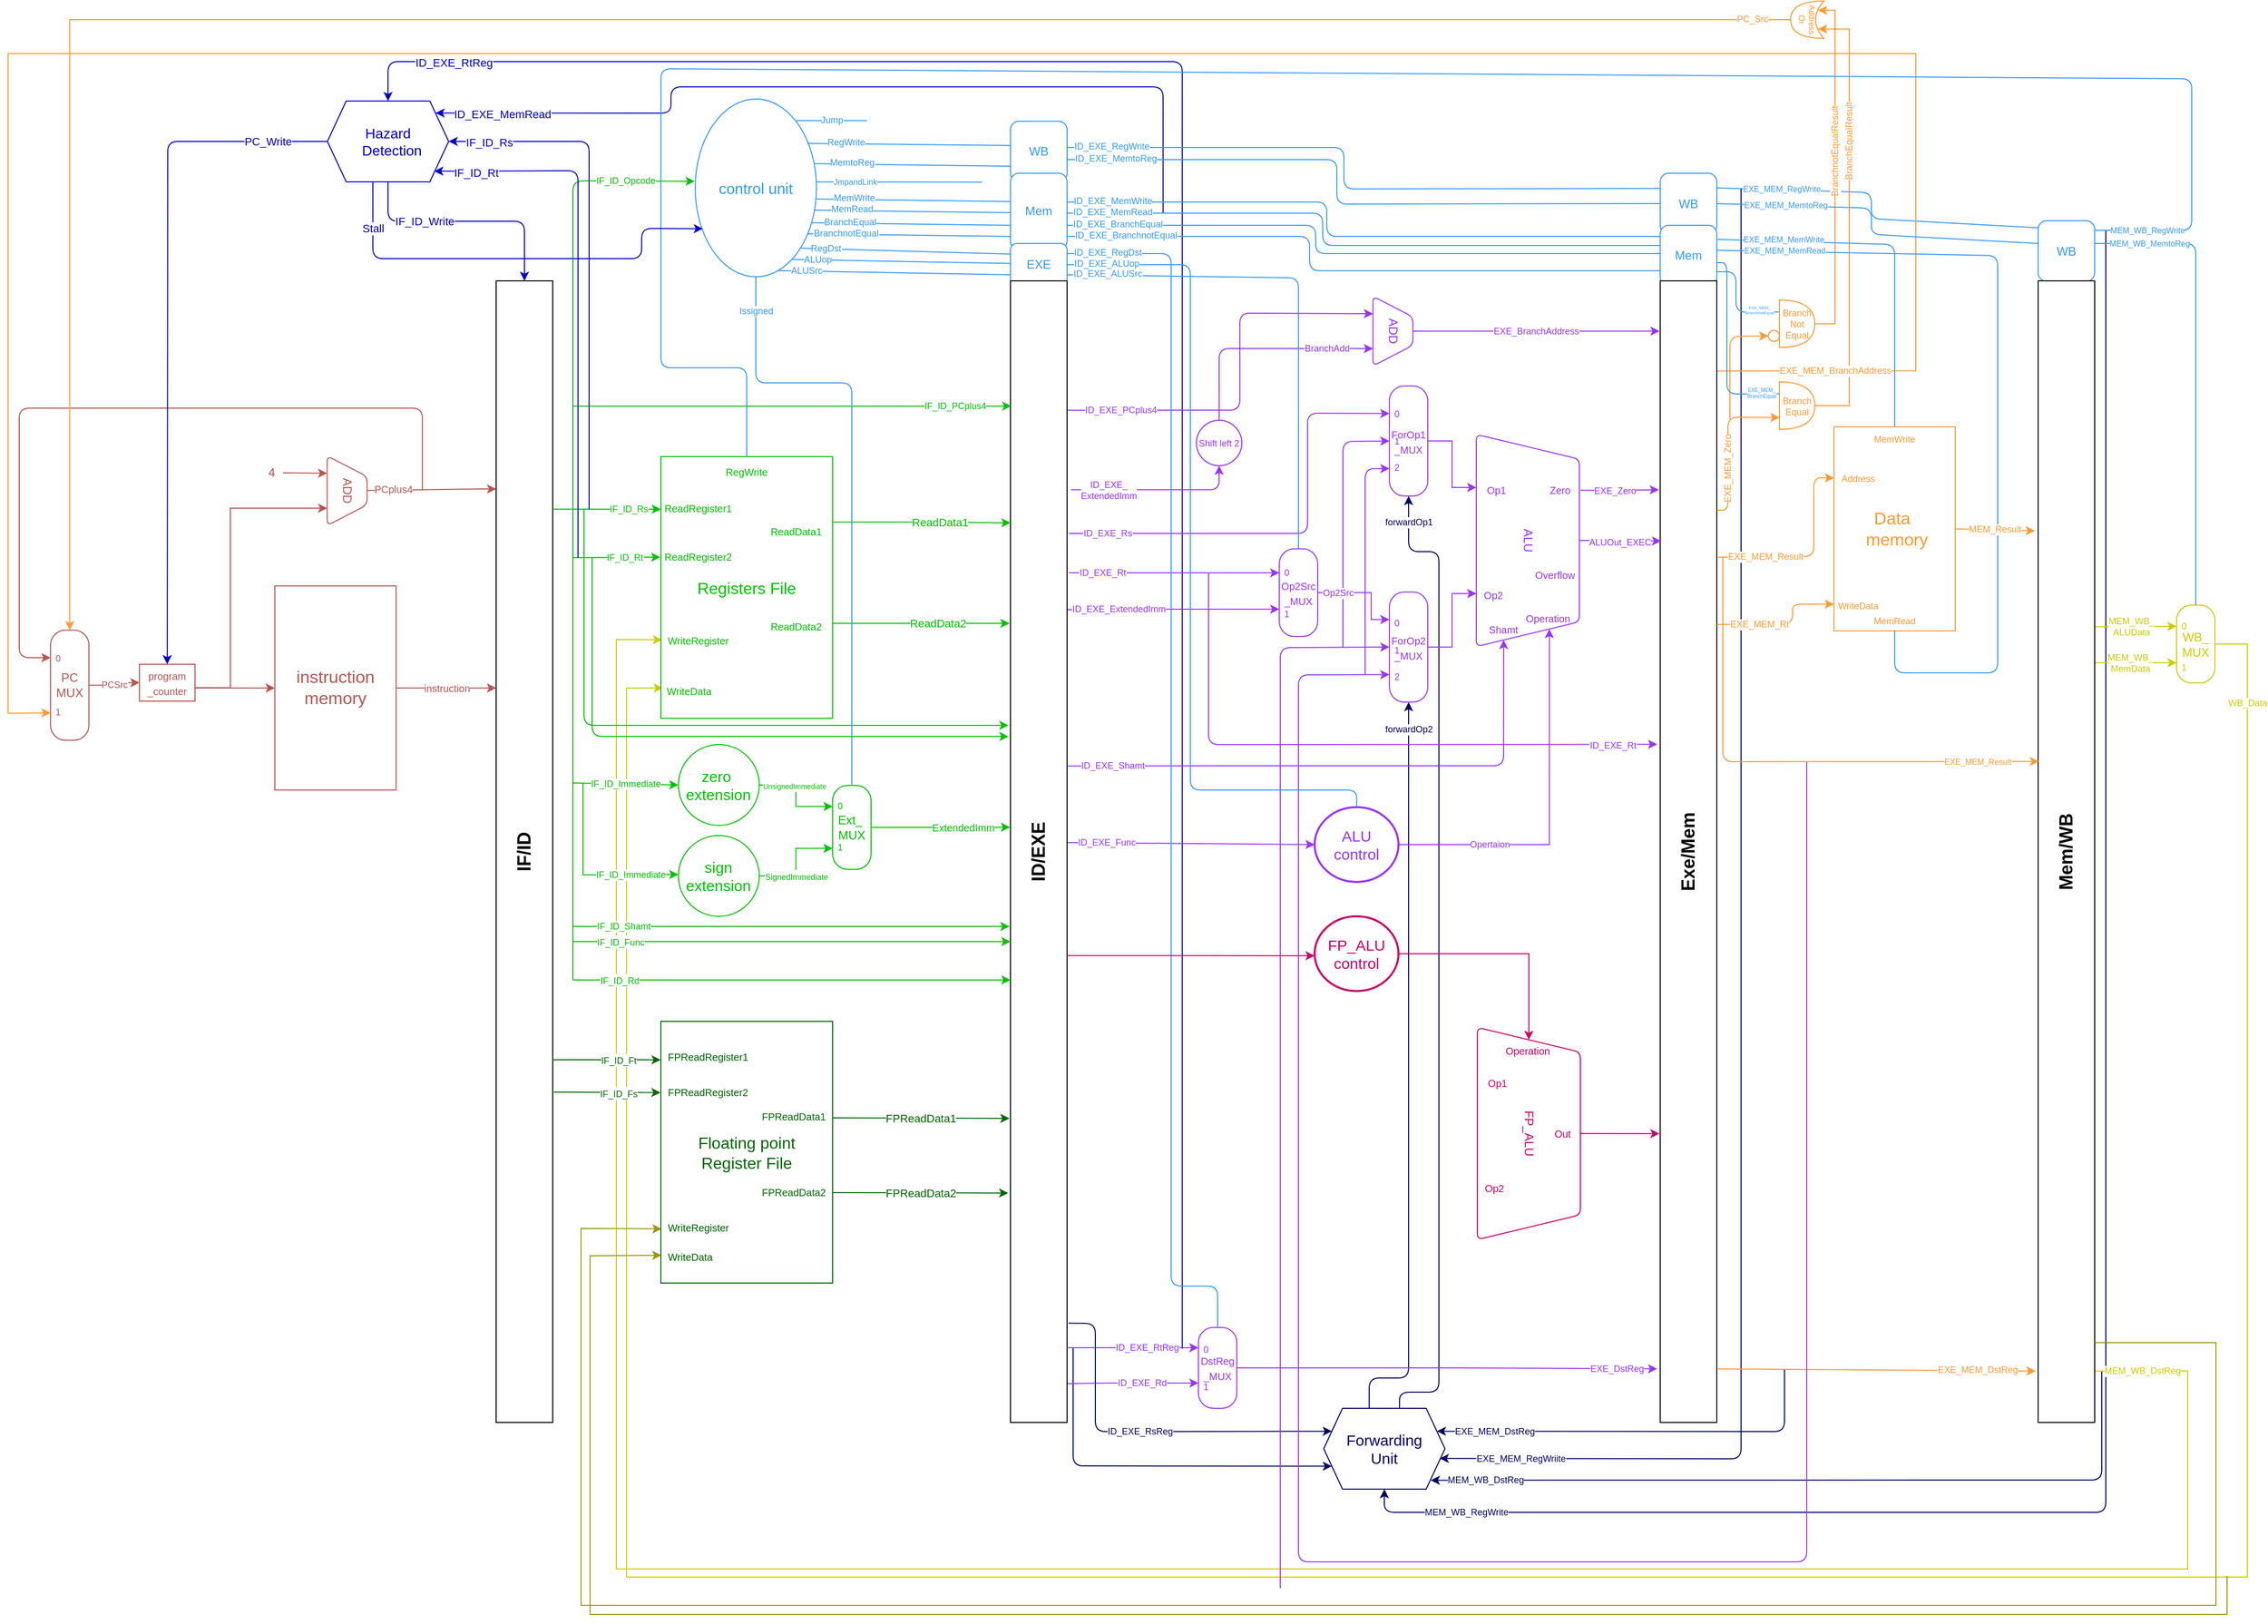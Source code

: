 <mxfile version="14.1.8" type="github">
  <diagram id="FUZhbVknojldcqYKG9fJ" name="Page-1">
    <mxGraphModel dx="2889" dy="311" grid="0" gridSize="10" guides="1" tooltips="1" connect="1" arrows="1" fold="1" page="1" pageScale="1" pageWidth="2336" pageHeight="1654" background="none" math="0" shadow="0">
      <root>
        <mxCell id="0" />
        <mxCell id="1" parent="0" />
        <mxCell id="ToduFV8g3K8M5US-xybr-17" value="" style="endArrow=classic;html=1;fontColor=#0000CC;strokeColor=#0000CC;entryX=0.5;entryY=0;entryDx=0;entryDy=0;" parent="1" target="UKt0rCFPghXX4FOB7-Do-28" edge="1">
          <mxGeometry width="50" height="50" relative="1" as="geometry">
            <mxPoint x="-1108" y="1360" as="sourcePoint" />
            <mxPoint x="-1834" y="112" as="targetPoint" />
            <Array as="points">
              <mxPoint x="-1108" y="86" />
              <mxPoint x="-1442.04" y="86" />
              <mxPoint x="-1601.04" y="86" />
              <mxPoint x="-1894" y="86" />
            </Array>
          </mxGeometry>
        </mxCell>
        <mxCell id="ToduFV8g3K8M5US-xybr-18" value="ID_EXE_RtReg" style="edgeLabel;html=1;align=center;verticalAlign=middle;resizable=0;points=[];fontColor=#0000CC;fontSize=11;" parent="ToduFV8g3K8M5US-xybr-17" vertex="1" connectable="0">
          <mxGeometry x="0.843" y="1" relative="1" as="geometry">
            <mxPoint x="-61.29" as="offset" />
          </mxGeometry>
        </mxCell>
        <mxCell id="ToduFV8g3K8M5US-xybr-5" value="" style="endArrow=classic;html=1;fontColor=#0000CC;strokeColor=#0000CC;entryX=0.892;entryY=0.148;entryDx=0;entryDy=0;entryPerimeter=0;" parent="1" target="UKt0rCFPghXX4FOB7-Do-28" edge="1">
          <mxGeometry width="50" height="50" relative="1" as="geometry">
            <mxPoint x="-1126.95" y="236" as="sourcePoint" />
            <mxPoint x="-1274.002" y="-146.156" as="targetPoint" />
            <Array as="points">
              <mxPoint x="-1127" y="111" />
              <mxPoint x="-1455" y="111" />
              <mxPoint x="-1614" y="111" />
              <mxPoint x="-1614" y="137" />
            </Array>
          </mxGeometry>
        </mxCell>
        <mxCell id="ToduFV8g3K8M5US-xybr-6" value="ID_EXE_MemRead" style="edgeLabel;html=1;align=center;verticalAlign=middle;resizable=0;points=[];fontColor=#0000CC;fontSize=11;" parent="ToduFV8g3K8M5US-xybr-5" vertex="1" connectable="0">
          <mxGeometry x="0.843" y="1" relative="1" as="geometry">
            <mxPoint x="-2.67" as="offset" />
          </mxGeometry>
        </mxCell>
        <mxCell id="JEvkDJspSOMSKIL867WB-57" value="MEM_WB_RegWrite" style="endArrow=classic;html=1;fontSize=9;entryX=0.5;entryY=1;entryDx=0;entryDy=0;strokeColor=#000066;fontColor=#000066;" parent="1" target="UKt0rCFPghXX4FOB7-Do-27" edge="1">
          <mxGeometry x="0.897" width="50" height="50" relative="1" as="geometry">
            <mxPoint x="-194" y="253" as="sourcePoint" />
            <mxPoint x="-484.002" y="1513.156" as="targetPoint" />
            <Array as="points">
              <mxPoint x="-194" y="979" />
              <mxPoint x="-194" y="1522" />
              <mxPoint x="-908" y="1522" />
            </Array>
            <mxPoint as="offset" />
          </mxGeometry>
        </mxCell>
        <mxCell id="CtNVOPYaEB--DCEwSdlD-39" value="EXE_MEM_RegWrite" style="endArrow=none;html=1;fontSize=8;fontColor=#3399FF;strokeColor=#3399FF;exitX=1;exitY=0.5;exitDx=0;exitDy=0;entryX=-0.03;entryY=0.374;entryDx=0;entryDy=0;entryPerimeter=0;spacingBottom=8;" parent="1" edge="1">
          <mxGeometry x="-0.628" y="-3" width="50" height="50" relative="1" as="geometry">
            <mxPoint x="-579.0" y="211" as="sourcePoint" />
            <mxPoint x="-261" y="250.44" as="targetPoint" />
            <Array as="points">
              <mxPoint x="-426.01" y="215.5" />
              <mxPoint x="-426.01" y="241.5" />
            </Array>
            <mxPoint as="offset" />
          </mxGeometry>
        </mxCell>
        <mxCell id="JEvkDJspSOMSKIL867WB-51" value="EXE_MEM_RegWriite" style="endArrow=classic;html=1;fontSize=9;entryX=0.957;entryY=0.62;entryDx=0;entryDy=0;strokeColor=#000066;fontColor=#000066;entryPerimeter=0;" parent="1" target="UKt0rCFPghXX4FOB7-Do-27" edge="1">
          <mxGeometry x="0.897" width="50" height="50" relative="1" as="geometry">
            <mxPoint x="-555" y="212" as="sourcePoint" />
            <mxPoint x="-1265" y="869" as="targetPoint" />
            <Array as="points">
              <mxPoint x="-555" y="936" />
              <mxPoint x="-555" y="1469" />
            </Array>
            <mxPoint as="offset" />
          </mxGeometry>
        </mxCell>
        <mxCell id="CtNVOPYaEB--DCEwSdlD-22" value="&lt;font style=&quot;font-size: 4px;&quot;&gt;EXE_MEM_&lt;br style=&quot;font-size: 4px;&quot;&gt;BranchnotEqual&lt;/font&gt;" style="endArrow=none;html=1;strokeColor=#3399FF;fontColor=#3399FF;fontSize=4;spacing=0;spacingLeft=3;spacingBottom=3;entryX=0;entryY=0.25;entryDx=0;entryDy=0;entryPerimeter=0;horizontal=1;" parent="1" target="JEvkDJspSOMSKIL867WB-67" edge="1">
          <mxGeometry x="0.569" width="50" height="50" relative="1" as="geometry">
            <mxPoint x="-578.99" y="294" as="sourcePoint" />
            <mxPoint x="-495" y="313" as="targetPoint" />
            <mxPoint as="offset" />
            <Array as="points">
              <mxPoint x="-560" y="294" />
              <mxPoint x="-560" y="334" />
            </Array>
          </mxGeometry>
        </mxCell>
        <mxCell id="CtNVOPYaEB--DCEwSdlD-17" value="RegDst" style="endArrow=none;html=1;exitX=0.868;exitY=0.839;exitDx=0;exitDy=0;strokeColor=#3399FF;fontColor=#3399FF;fontSize=9;spacing=0;spacingLeft=5;spacingBottom=8;entryX=0;entryY=0.25;entryDx=0;entryDy=0;exitPerimeter=0;" parent="1" source="UKt0rCFPghXX4FOB7-Do-11" target="VB7SxKn7EFe_iuw59Z2b-44" edge="1">
          <mxGeometry x="-0.783" y="-4" width="50" height="50" relative="1" as="geometry">
            <mxPoint x="-1484.99" y="265.998" as="sourcePoint" />
            <mxPoint x="-1277.99" y="276" as="targetPoint" />
            <mxPoint as="offset" />
          </mxGeometry>
        </mxCell>
        <mxCell id="JEvkDJspSOMSKIL867WB-50" value="EXE_MEM_DstReg" style="endArrow=classic;html=1;fontSize=9;entryX=1;entryY=0.25;entryDx=0;entryDy=0;strokeColor=#000066;fontColor=#000066;horizontal=1;" parent="1" target="UKt0rCFPghXX4FOB7-Do-27" edge="1">
          <mxGeometry x="0.719" width="50" height="50" relative="1" as="geometry">
            <mxPoint x="-512" y="1380" as="sourcePoint" />
            <mxPoint x="-511" y="1216" as="targetPoint" />
            <Array as="points">
              <mxPoint x="-512" y="1442" />
            </Array>
            <mxPoint as="offset" />
          </mxGeometry>
        </mxCell>
        <mxCell id="JEvkDJspSOMSKIL867WB-53" value="MEM_WB_DstReg" style="endArrow=classic;html=1;strokeColor=#000066;fontSize=9;fontColor=#000066;entryX=0.883;entryY=0.89;entryDx=0;entryDy=0;entryPerimeter=0;" parent="1" target="UKt0rCFPghXX4FOB7-Do-27" edge="1">
          <mxGeometry x="0.861" width="50" height="50" relative="1" as="geometry">
            <mxPoint x="-198" y="1382" as="sourcePoint" />
            <mxPoint x="-634" y="1409" as="targetPoint" />
            <Array as="points">
              <mxPoint x="-198" y="1490" />
            </Array>
            <mxPoint as="offset" />
          </mxGeometry>
        </mxCell>
        <mxCell id="JEvkDJspSOMSKIL867WB-48" value="" style="endArrow=classic;html=1;strokeColor=#000066;fontSize=9;fontColor=#000066;entryX=0;entryY=0.75;entryDx=0;entryDy=0;" parent="1" target="UKt0rCFPghXX4FOB7-Do-27" edge="1">
          <mxGeometry width="50" height="50" relative="1" as="geometry">
            <mxPoint x="-1216" y="1359" as="sourcePoint" />
            <mxPoint x="-1211" y="1476" as="targetPoint" />
            <Array as="points">
              <mxPoint x="-1216" y="1476" />
            </Array>
          </mxGeometry>
        </mxCell>
        <mxCell id="JEvkDJspSOMSKIL867WB-44" value="forwardOp1" style="endArrow=classic;html=1;fontSize=9;exitX=0.625;exitY=0;exitDx=0;exitDy=0;entryX=0.5;entryY=1;entryDx=0;entryDy=0;strokeColor=#000066;fontColor=#000066;horizontal=1;" parent="1" source="UKt0rCFPghXX4FOB7-Do-27" target="UKt0rCFPghXX4FOB7-Do-16" edge="1">
          <mxGeometry x="0.947" width="50" height="50" relative="1" as="geometry">
            <mxPoint x="-846.052" y="1451.684" as="sourcePoint" />
            <mxPoint x="-874.0" y="852.0" as="targetPoint" />
            <Array as="points">
              <mxPoint x="-893" y="1403" />
              <mxPoint x="-854" y="1403" />
              <mxPoint x="-854" y="571" />
              <mxPoint x="-884" y="571" />
            </Array>
            <mxPoint as="offset" />
          </mxGeometry>
        </mxCell>
        <mxCell id="JEvkDJspSOMSKIL867WB-43" value="forwardOp2" style="endArrow=classic;html=1;fontSize=9;exitX=0.375;exitY=0;exitDx=0;exitDy=0;entryX=0.5;entryY=1;entryDx=0;entryDy=0;strokeColor=#000066;fontColor=#000066;horizontal=1;" parent="1" source="UKt0rCFPghXX4FOB7-Do-27" target="UKt0rCFPghXX4FOB7-Do-17" edge="1">
          <mxGeometry x="0.928" width="50" height="50" relative="1" as="geometry">
            <mxPoint x="-939" y="1277" as="sourcePoint" />
            <mxPoint x="-889" y="1227" as="targetPoint" />
            <Array as="points">
              <mxPoint x="-923" y="1389" />
              <mxPoint x="-884" y="1389" />
              <mxPoint x="-884" y="1130" />
              <mxPoint x="-884" y="902" />
            </Array>
            <mxPoint as="offset" />
          </mxGeometry>
        </mxCell>
        <mxCell id="VB7SxKn7EFe_iuw59Z2b-35" value="JmpandLink" style="endArrow=none;html=1;fontSize=8;strokeColor=#3399FF;fontColor=#3399FF;endFill=0;" parent="1" edge="1">
          <mxGeometry x="-0.537" width="50" height="50" relative="1" as="geometry">
            <mxPoint x="-1470" y="205" as="sourcePoint" />
            <mxPoint x="-1306" y="205.29" as="targetPoint" />
            <mxPoint as="offset" />
          </mxGeometry>
        </mxCell>
        <mxCell id="JEvkDJspSOMSKIL867WB-29" value="WB_Data" style="edgeStyle=orthogonalEdgeStyle;rounded=0;orthogonalLoop=1;jettySize=auto;html=1;exitX=1;exitY=0.5;exitDx=0;exitDy=0;endArrow=classic;endFill=1;strokeColor=#CCCC00;fontSize=9;fontColor=#CCCC00;entryX=0.012;entryY=0.884;entryDx=0;entryDy=0;entryPerimeter=0;horizontal=1;" parent="1" source="UKt0rCFPghXX4FOB7-Do-29" target="UKt0rCFPghXX4FOB7-Do-9" edge="1">
          <mxGeometry x="-0.948" relative="1" as="geometry">
            <mxPoint x="-54.0" y="1386.0" as="targetPoint" />
            <Array as="points">
              <mxPoint x="-54" y="663" />
              <mxPoint x="-54" y="1586" />
              <mxPoint x="-1658" y="1586" />
              <mxPoint x="-1658" y="706" />
            </Array>
            <mxPoint as="offset" />
          </mxGeometry>
        </mxCell>
        <mxCell id="JEvkDJspSOMSKIL867WB-28" value="MEM_WB_DstReg" style="endArrow=classic;html=1;fontSize=9;exitX=0.992;exitY=0.955;exitDx=0;exitDy=0;exitPerimeter=0;entryX=0.007;entryY=0.7;entryDx=0;entryDy=0;entryPerimeter=0;strokeColor=#CCCC00;fontColor=#CCCC00;rounded=0;" parent="1" source="UKt0rCFPghXX4FOB7-Do-6" target="UKt0rCFPghXX4FOB7-Do-9" edge="1">
          <mxGeometry x="-0.966" width="50" height="50" relative="1" as="geometry">
            <mxPoint x="-807" y="1130" as="sourcePoint" />
            <mxPoint x="-77" y="1138" as="targetPoint" />
            <Array as="points">
              <mxPoint x="-113" y="1382" />
              <mxPoint x="-113" y="1578" />
              <mxPoint x="-1668" y="1578" />
              <mxPoint x="-1668" y="658" />
            </Array>
            <mxPoint as="offset" />
          </mxGeometry>
        </mxCell>
        <mxCell id="VB7SxKn7EFe_iuw59Z2b-50" value="&lt;font style=&quot;font-size: 12px&quot;&gt;WB&lt;/font&gt;" style="rounded=1;whiteSpace=wrap;html=1;fontSize=8;fontColor=#3399FF;strokeColor=#3399FF;" parent="1" vertex="1">
          <mxGeometry x="-261" y="243.5" width="56" height="60" as="geometry" />
        </mxCell>
        <mxCell id="VB7SxKn7EFe_iuw59Z2b-48" value="&lt;font style=&quot;font-size: 12px&quot;&gt;WB&lt;/font&gt;" style="rounded=1;whiteSpace=wrap;html=1;fontSize=8;fontColor=#3399FF;strokeColor=#3399FF;fontStyle=0" parent="1" vertex="1">
          <mxGeometry x="-634.99" y="196.5" width="56" height="60" as="geometry" />
        </mxCell>
        <mxCell id="VB7SxKn7EFe_iuw59Z2b-49" value="&lt;font style=&quot;font-size: 12px&quot;&gt;Mem&lt;/font&gt;" style="rounded=1;whiteSpace=wrap;html=1;fontSize=8;fontColor=#3399FF;strokeColor=#3399FF;" parent="1" vertex="1">
          <mxGeometry x="-635" y="248" width="56" height="60" as="geometry" />
        </mxCell>
        <mxCell id="VB7SxKn7EFe_iuw59Z2b-46" value="&lt;font style=&quot;font-size: 12px&quot;&gt;WB&lt;/font&gt;" style="rounded=1;whiteSpace=wrap;html=1;fontSize=8;fontColor=#3399FF;strokeColor=#3399FF;" parent="1" vertex="1">
          <mxGeometry x="-1277.99" y="145" width="56" height="60" as="geometry" />
        </mxCell>
        <mxCell id="VB7SxKn7EFe_iuw59Z2b-45" value="&lt;font style=&quot;font-size: 12px&quot;&gt;Mem&lt;/font&gt;" style="rounded=1;whiteSpace=wrap;html=1;fontSize=8;fontColor=#3399FF;strokeColor=#3399FF;" parent="1" vertex="1">
          <mxGeometry x="-1278" y="196.5" width="56" height="75.5" as="geometry" />
        </mxCell>
        <mxCell id="VB7SxKn7EFe_iuw59Z2b-44" value="&lt;font style=&quot;font-size: 12px&quot;&gt;EXE&lt;/font&gt;" style="rounded=1;whiteSpace=wrap;html=1;fontSize=8;fontColor=#3399FF;strokeColor=#3399FF;" parent="1" vertex="1">
          <mxGeometry x="-1278" y="266" width="56" height="42" as="geometry" />
        </mxCell>
        <mxCell id="7TlwpzO_HOsOdfMENnGN-18" value="IF_ID_Rs" style="edgeStyle=elbowEdgeStyle;rounded=0;orthogonalLoop=1;jettySize=auto;elbow=vertical;html=1;endArrow=classic;endFill=1;fontColor=#00C200;exitX=1.004;exitY=0.2;exitDx=0;exitDy=0;exitPerimeter=0;fontSize=9;spacingLeft=16;strokeColor=#00C200;" parent="1" source="i_DloLI33KycDSHxBHz_-1" edge="1">
          <mxGeometry x="0.244" relative="1" as="geometry">
            <Array as="points">
              <mxPoint x="-1704.11" y="529" />
            </Array>
            <mxPoint x="-1721.998" y="592.424" as="sourcePoint" />
            <mxPoint as="offset" />
            <mxPoint x="-1624" y="529" as="targetPoint" />
          </mxGeometry>
        </mxCell>
        <mxCell id="YYx74QZVLRJWQak4ZVne-2" value="" style="edgeStyle=orthogonalEdgeStyle;rounded=0;orthogonalLoop=1;jettySize=auto;html=1;entryX=0;entryY=0.5;entryDx=0;entryDy=0;strokeColor=#B85450;fontColor=#B85450;" parent="1" source="UKt0rCFPghXX4FOB7-Do-2" target="UKt0rCFPghXX4FOB7-Do-8" edge="1">
          <mxGeometry relative="1" as="geometry">
            <Array as="points">
              <mxPoint x="-2054" y="706" />
              <mxPoint x="-2054" y="706" />
            </Array>
          </mxGeometry>
        </mxCell>
        <mxCell id="YYx74QZVLRJWQak4ZVne-6" value="PCplus4" style="edgeStyle=orthogonalEdgeStyle;rounded=0;orthogonalLoop=1;jettySize=auto;html=1;fontSize=10;strokeColor=#B85450;fontColor=#B85450;" parent="1" source="7TlwpzO_HOsOdfMENnGN-1" edge="1">
          <mxGeometry x="-0.603" y="1" relative="1" as="geometry">
            <Array as="points">
              <mxPoint x="-1803" y="509" />
            </Array>
            <mxPoint x="-1787" y="509" as="targetPoint" />
            <mxPoint as="offset" />
          </mxGeometry>
        </mxCell>
        <mxCell id="UKt0rCFPghXX4FOB7-Do-2" value="&lt;font style=&quot;font-size: 10px&quot; color=&quot;#b85450&quot;&gt;program&lt;br&gt;_counter&lt;/font&gt;" style="rounded=0;whiteSpace=wrap;html=1;strokeColor=#B85450;" parent="1" vertex="1">
          <mxGeometry x="-2140" y="682.5" width="55" height="36.5" as="geometry" />
        </mxCell>
        <mxCell id="UKt0rCFPghXX4FOB7-Do-4" value="&lt;font style=&quot;font-size: 18px;&quot;&gt;Exe/Mem&lt;/font&gt;" style="rounded=0;whiteSpace=wrap;html=1;horizontal=0;fontSize=18;fontStyle=1" parent="1" vertex="1">
          <mxGeometry x="-634.99" y="303" width="56" height="1130" as="geometry" />
        </mxCell>
        <mxCell id="WTMd-Kf-NOUrpAkrOXLC-6" value="MEM_WB_&lt;br&gt;MemData" style="edgeStyle=orthogonalEdgeStyle;rounded=0;orthogonalLoop=1;jettySize=auto;html=1;exitX=1;exitY=0.336;exitDx=0;exitDy=0;entryX=0;entryY=0.25;entryDx=0;entryDy=0;fontSize=9;exitPerimeter=0;fontColor=#CCCC00;strokeColor=#CCCC00;horizontal=1;" parent="1" source="UKt0rCFPghXX4FOB7-Do-6" target="kzKms_yDveK2XiWAhmSa-20" edge="1">
          <mxGeometry x="-0.113" relative="1" as="geometry">
            <Array as="points">
              <mxPoint x="-205" y="681" />
            </Array>
            <mxPoint as="offset" />
          </mxGeometry>
        </mxCell>
        <mxCell id="UKt0rCFPghXX4FOB7-Do-6" value="&lt;font style=&quot;font-size: 18px;&quot;&gt;Mem/WB&lt;/font&gt;" style="rounded=0;whiteSpace=wrap;html=1;horizontal=0;fontSize=18;fontStyle=1" parent="1" vertex="1">
          <mxGeometry x="-261" y="303" width="56" height="1130" as="geometry" />
        </mxCell>
        <mxCell id="YYx74QZVLRJWQak4ZVne-4" value="&lt;font style=&quot;font-size: 10px;&quot;&gt;instruction&lt;/font&gt;" style="edgeStyle=orthogonalEdgeStyle;rounded=0;orthogonalLoop=1;jettySize=auto;html=1;fontSize=10;fillColor=#f8cecc;fontColor=#C44F4F;strokeColor=#B85450;" parent="1" source="UKt0rCFPghXX4FOB7-Do-8" edge="1">
          <mxGeometry relative="1" as="geometry">
            <Array as="points">
              <mxPoint x="-1803" y="706" />
              <mxPoint x="-1803" y="706" />
            </Array>
            <mxPoint x="-1787" y="706" as="targetPoint" />
          </mxGeometry>
        </mxCell>
        <mxCell id="UKt0rCFPghXX4FOB7-Do-8" value="&lt;font style=&quot;font-size: 17px&quot;&gt;instruction memory&lt;/font&gt;" style="rounded=0;whiteSpace=wrap;html=1;strokeColor=#B85450;fontColor=#B85450;" parent="1" vertex="1">
          <mxGeometry x="-2006" y="605" width="120" height="202" as="geometry" />
        </mxCell>
        <mxCell id="UKt0rCFPghXX4FOB7-Do-9" value="&lt;font style=&quot;font-size: 16px&quot;&gt;Registers File&lt;/font&gt;" style="rounded=0;whiteSpace=wrap;html=1;fontColor=#00C200;strokeColor=#00C200;" parent="1" vertex="1">
          <mxGeometry x="-1624" y="477" width="170" height="259" as="geometry" />
        </mxCell>
        <mxCell id="UKt0rCFPghXX4FOB7-Do-11" value="&lt;font style=&quot;font-size: 15px&quot;&gt;control unit&lt;/font&gt;" style="ellipse;whiteSpace=wrap;html=1;fontColor=#3399FF;strokeColor=#3399FF;" parent="1" vertex="1">
          <mxGeometry x="-1590" y="123" width="120" height="176" as="geometry" />
        </mxCell>
        <mxCell id="VB7SxKn7EFe_iuw59Z2b-4" value="&lt;font style=&quot;font-size: 8px&quot; color=&quot;#00c200&quot;&gt;SignedImmediate&lt;/font&gt;" style="edgeStyle=orthogonalEdgeStyle;rounded=0;orthogonalLoop=1;jettySize=auto;html=1;exitX=1;exitY=0.5;exitDx=0;exitDy=0;strokeColor=#00C200;entryX=0;entryY=0.75;entryDx=0;entryDy=0;" parent="1" source="UKt0rCFPghXX4FOB7-Do-12" target="VB7SxKn7EFe_iuw59Z2b-13" edge="1">
          <mxGeometry x="-0.273" relative="1" as="geometry">
            <mxPoint x="-1283.396" y="891.571" as="targetPoint" />
            <mxPoint as="offset" />
          </mxGeometry>
        </mxCell>
        <mxCell id="UKt0rCFPghXX4FOB7-Do-12" value="&lt;font style=&quot;font-size: 15px&quot;&gt;sign &lt;br&gt;extension&lt;/font&gt;" style="ellipse;whiteSpace=wrap;html=1;aspect=fixed;fontColor=#00C200;strokeColor=#00C200;" parent="1" vertex="1">
          <mxGeometry x="-1606.61" y="852" width="80" height="80" as="geometry" />
        </mxCell>
        <mxCell id="VB7SxKn7EFe_iuw59Z2b-3" value="&lt;font color=&quot;#00c200&quot; style=&quot;font-size: 7px&quot;&gt;UnsignedImmediate&lt;/font&gt;" style="edgeStyle=orthogonalEdgeStyle;rounded=0;orthogonalLoop=1;jettySize=auto;html=1;exitX=1;exitY=0.5;exitDx=0;exitDy=0;strokeColor=#00C200;entryX=0;entryY=0.25;entryDx=0;entryDy=0;" parent="1" source="UKt0rCFPghXX4FOB7-Do-13" target="VB7SxKn7EFe_iuw59Z2b-13" edge="1">
          <mxGeometry x="-0.261" relative="1" as="geometry">
            <mxPoint x="-1285.681" y="800.143" as="targetPoint" />
            <mxPoint as="offset" />
          </mxGeometry>
        </mxCell>
        <mxCell id="UKt0rCFPghXX4FOB7-Do-13" value="&lt;font style=&quot;font-size: 15px&quot;&gt;zero&amp;nbsp;&lt;br&gt;extension&lt;/font&gt;" style="ellipse;whiteSpace=wrap;html=1;aspect=fixed;fontColor=#00C200;strokeColor=#00C200;" parent="1" vertex="1">
          <mxGeometry x="-1606.61" y="762" width="80" height="80" as="geometry" />
        </mxCell>
        <mxCell id="JEvkDJspSOMSKIL867WB-10" value="Opertaion" style="edgeStyle=orthogonalEdgeStyle;rounded=0;orthogonalLoop=1;jettySize=auto;html=1;exitX=1;exitY=0.5;exitDx=0;exitDy=0;exitPerimeter=0;entryX=1;entryY=0.25;entryDx=0;entryDy=0;endArrow=classic;endFill=1;strokeColor=#9933FF;fontSize=9;fontColor=#9933FF;" parent="1" source="UKt0rCFPghXX4FOB7-Do-15" target="UKt0rCFPghXX4FOB7-Do-26" edge="1">
          <mxGeometry x="-0.504" relative="1" as="geometry">
            <Array as="points">
              <mxPoint x="-745" y="861" />
            </Array>
            <mxPoint as="offset" />
          </mxGeometry>
        </mxCell>
        <mxCell id="UKt0rCFPghXX4FOB7-Do-15" value="&lt;font style=&quot;font-size: 15px&quot;&gt;ALU&lt;br&gt;control&lt;/font&gt;" style="strokeWidth=2;html=1;shape=mxgraph.flowchart.start_2;whiteSpace=wrap;strokeColor=#9933FF;fontColor=#9933FF;" parent="1" vertex="1">
          <mxGeometry x="-977" y="824" width="83" height="74" as="geometry" />
        </mxCell>
        <mxCell id="JEvkDJspSOMSKIL867WB-12" style="edgeStyle=orthogonalEdgeStyle;rounded=0;orthogonalLoop=1;jettySize=auto;html=1;exitX=1;exitY=0.5;exitDx=0;exitDy=0;entryX=0.25;entryY=1;entryDx=0;entryDy=0;endArrow=classic;endFill=1;fontSize=9;fontColor=#9933FF;strokeColor=#9933FF;" parent="1" source="UKt0rCFPghXX4FOB7-Do-16" target="UKt0rCFPghXX4FOB7-Do-26" edge="1">
          <mxGeometry relative="1" as="geometry" />
        </mxCell>
        <mxCell id="JEvkDJspSOMSKIL867WB-13" style="edgeStyle=orthogonalEdgeStyle;rounded=0;orthogonalLoop=1;jettySize=auto;html=1;exitX=1;exitY=0.5;exitDx=0;exitDy=0;entryX=0.75;entryY=1;entryDx=0;entryDy=0;endArrow=classic;endFill=1;strokeColor=#9933FF;fontSize=9;fontColor=#9933FF;" parent="1" source="UKt0rCFPghXX4FOB7-Do-17" target="UKt0rCFPghXX4FOB7-Do-26" edge="1">
          <mxGeometry relative="1" as="geometry" />
        </mxCell>
        <mxCell id="VB7SxKn7EFe_iuw59Z2b-1" value="&lt;font style=&quot;font-size: 9px&quot; color=&quot;#b85450&quot;&gt;PCSrc&lt;/font&gt;" style="edgeStyle=orthogonalEdgeStyle;rounded=0;orthogonalLoop=1;jettySize=auto;html=1;exitX=1;exitY=0.5;exitDx=0;exitDy=0;entryX=0;entryY=0.5;entryDx=0;entryDy=0;strokeColor=#B85450;" parent="1" source="UKt0rCFPghXX4FOB7-Do-18" target="UKt0rCFPghXX4FOB7-Do-2" edge="1">
          <mxGeometry relative="1" as="geometry" />
        </mxCell>
        <mxCell id="UKt0rCFPghXX4FOB7-Do-18" value="&lt;font color=&quot;#b85450&quot;&gt;PC MUX&lt;/font&gt;" style="rounded=1;whiteSpace=wrap;html=1;arcSize=39;strokeColor=#B85450;" parent="1" vertex="1">
          <mxGeometry x="-2228" y="648.75" width="38" height="109" as="geometry" />
        </mxCell>
        <mxCell id="JEvkDJspSOMSKIL867WB-19" value="&lt;font style=&quot;font-size: 9px&quot;&gt;ALUOut_EXEC&lt;/font&gt;" style="edgeStyle=orthogonalEdgeStyle;rounded=0;orthogonalLoop=1;jettySize=auto;html=1;exitX=0.5;exitY=0;exitDx=0;exitDy=0;endArrow=classic;endFill=1;strokeColor=#9933FF;fontSize=10;fontColor=#9933FF;entryX=0.015;entryY=0.228;entryDx=0;entryDy=0;entryPerimeter=0;" parent="1" source="UKt0rCFPghXX4FOB7-Do-26" target="UKt0rCFPghXX4FOB7-Do-4" edge="1">
          <mxGeometry relative="1" as="geometry">
            <mxPoint x="-636.4" y="700" as="targetPoint" />
          </mxGeometry>
        </mxCell>
        <mxCell id="UKt0rCFPghXX4FOB7-Do-27" value="&lt;font style=&quot;font-size: 15px&quot;&gt;Forwarding&lt;br&gt;Unit&lt;br&gt;&lt;/font&gt;" style="shape=hexagon;perimeter=hexagonPerimeter2;whiteSpace=wrap;html=1;fixedSize=1;rounded=1;sketch=0;arcSize=0;size=18.6;strokeColor=#000066;fontColor=#000066;" parent="1" vertex="1">
          <mxGeometry x="-968" y="1419" width="120" height="80" as="geometry" />
        </mxCell>
        <mxCell id="UKt0rCFPghXX4FOB7-Do-28" value="&lt;font style=&quot;font-size: 14px&quot;&gt;Hazard&lt;br&gt;&amp;nbsp; Detection&lt;/font&gt;" style="shape=hexagon;perimeter=hexagonPerimeter2;whiteSpace=wrap;html=1;fixedSize=1;rounded=1;sketch=0;arcSize=0;size=18.6;strokeColor=#0000CC;fontColor=#0000CC;" parent="1" vertex="1">
          <mxGeometry x="-1954" y="125" width="120" height="80" as="geometry" />
        </mxCell>
        <mxCell id="UKt0rCFPghXX4FOB7-Do-29" value="WB_&lt;br&gt;MUX" style="rounded=1;whiteSpace=wrap;html=1;arcSize=39;fontColor=#CCCC00;strokeColor=#CCCC00;" parent="1" vertex="1">
          <mxGeometry x="-124" y="624" width="38" height="77" as="geometry" />
        </mxCell>
        <mxCell id="UKt0rCFPghXX4FOB7-Do-31" value="&lt;font style=&quot;font-size: 17px&quot;&gt;Data&amp;nbsp;&lt;br&gt;&amp;nbsp;memory&lt;/font&gt;" style="rounded=0;whiteSpace=wrap;html=1;strokeColor=#FF9933;fontColor=#FF9933;" parent="1" vertex="1">
          <mxGeometry x="-463" y="447.5" width="120" height="202" as="geometry" />
        </mxCell>
        <mxCell id="HnmR9eoODCfxTX8oJJkG-1" value="ReadRegister1" style="text;html=1;fillColor=none;align=center;verticalAlign=middle;whiteSpace=wrap;rounded=0;fontSize=10;fontColor=#00C200;strokeColor=#FFFFFF;" parent="1" vertex="1">
          <mxGeometry x="-1607" y="518" width="40" height="20" as="geometry" />
        </mxCell>
        <mxCell id="HnmR9eoODCfxTX8oJJkG-2" value="ReadRegister2" style="text;html=1;fillColor=none;align=center;verticalAlign=middle;whiteSpace=wrap;rounded=0;fontSize=10;fontColor=#00C200;strokeColor=#FFFFFF;" parent="1" vertex="1">
          <mxGeometry x="-1607" y="566" width="40" height="20" as="geometry" />
        </mxCell>
        <mxCell id="HnmR9eoODCfxTX8oJJkG-3" value="RegWrite" style="text;html=1;fillColor=none;align=center;verticalAlign=middle;whiteSpace=wrap;rounded=0;fontSize=10;fontColor=#00C200;strokeColor=#FFFFFF;" parent="1" vertex="1">
          <mxGeometry x="-1559" y="482" width="40" height="20" as="geometry" />
        </mxCell>
        <mxCell id="HnmR9eoODCfxTX8oJJkG-4" value="WriteRegister" style="text;html=1;fillColor=none;align=center;verticalAlign=middle;whiteSpace=wrap;rounded=0;fontSize=10;fontColor=#00C200;strokeColor=#FFFFFF;" parent="1" vertex="1">
          <mxGeometry x="-1607" y="649" width="40" height="20" as="geometry" />
        </mxCell>
        <mxCell id="HnmR9eoODCfxTX8oJJkG-5" value="WriteData" style="text;html=1;fillColor=none;align=center;verticalAlign=middle;whiteSpace=wrap;rounded=0;fontSize=10;fontColor=#00C200;strokeColor=#FFFFFF;" parent="1" vertex="1">
          <mxGeometry x="-1616" y="698.5" width="40" height="20" as="geometry" />
        </mxCell>
        <mxCell id="HnmR9eoODCfxTX8oJJkG-6" value="ReadData1" style="text;html=1;fillColor=none;align=center;verticalAlign=middle;whiteSpace=wrap;rounded=0;fontSize=10;fontColor=#00C200;strokeColor=#FFFFFF;" parent="1" vertex="1">
          <mxGeometry x="-1510" y="541" width="40" height="20" as="geometry" />
        </mxCell>
        <mxCell id="HnmR9eoODCfxTX8oJJkG-7" value="ReadData2" style="text;html=1;fillColor=none;align=center;verticalAlign=middle;whiteSpace=wrap;rounded=0;fontSize=10;fontColor=#00C200;strokeColor=#FFFFFF;" parent="1" vertex="1">
          <mxGeometry x="-1510" y="635" width="40" height="20" as="geometry" />
        </mxCell>
        <mxCell id="7TlwpzO_HOsOdfMENnGN-1" value="&lt;font color=&quot;#b85450&quot;&gt;ADD&lt;/font&gt;" style="shape=trapezoid;perimeter=trapezoidPerimeter;whiteSpace=wrap;html=1;fixedSize=1;rounded=1;sketch=0;rotation=90;arcSize=12;size=20.5;strokeColor=#B85450;" parent="1" vertex="1">
          <mxGeometry x="-1969" y="491" width="69" height="39.5" as="geometry" />
        </mxCell>
        <mxCell id="JEvkDJspSOMSKIL867WB-26" value="&lt;font color=&quot;#9933ff&quot;&gt;EXE_DstReg&lt;/font&gt;" style="edgeStyle=orthogonalEdgeStyle;rounded=0;orthogonalLoop=1;jettySize=auto;html=1;exitX=1;exitY=0.5;exitDx=0;exitDy=0;entryX=-0.055;entryY=0.953;entryDx=0;entryDy=0;entryPerimeter=0;endArrow=classic;endFill=1;fontSize=9;fontColor=#00C200;strokeColor=#9933FF;" parent="1" source="7TlwpzO_HOsOdfMENnGN-11" target="UKt0rCFPghXX4FOB7-Do-4" edge="1">
          <mxGeometry x="0.806" relative="1" as="geometry">
            <mxPoint as="offset" />
          </mxGeometry>
        </mxCell>
        <mxCell id="7TlwpzO_HOsOdfMENnGN-20" value="" style="endArrow=none;html=1;fontColor=#00C200;strokeColor=#00C200;" parent="1" edge="1">
          <mxGeometry width="50" height="50" relative="1" as="geometry">
            <mxPoint x="-1711" y="995" as="sourcePoint" />
            <mxPoint x="-1711" y="299" as="targetPoint" />
          </mxGeometry>
        </mxCell>
        <mxCell id="7TlwpzO_HOsOdfMENnGN-21" value="&lt;font style=&quot;font-size: 9px;&quot;&gt;IF_ID_Rt&lt;/font&gt;" style="endArrow=classic;html=1;entryX=-0.003;entryY=0.384;entryDx=0;entryDy=0;entryPerimeter=0;fontSize=9;spacingRight=5;spacingTop=1;fontColor=#00C200;strokeColor=#00C200;" parent="1" target="UKt0rCFPghXX4FOB7-Do-9" edge="1">
          <mxGeometry x="0.25" width="50" height="50" relative="1" as="geometry">
            <mxPoint x="-1711.11" y="577" as="sourcePoint" />
            <mxPoint x="-1569.11" y="559" as="targetPoint" />
            <mxPoint as="offset" />
          </mxGeometry>
        </mxCell>
        <mxCell id="7TlwpzO_HOsOdfMENnGN-23" value="&lt;font style=&quot;font-size: 9px;&quot;&gt;IF_ID_Immediate&lt;/font&gt;" style="endArrow=classic;html=1;entryX=0;entryY=0.5;entryDx=0;entryDy=0;fontColor=#00C200;strokeColor=#00C200;fontSize=9;" parent="1" target="UKt0rCFPghXX4FOB7-Do-13" edge="1">
          <mxGeometry width="50" height="50" relative="1" as="geometry">
            <mxPoint x="-1711.11" y="800" as="sourcePoint" />
            <mxPoint x="-1445.11" y="744" as="targetPoint" />
          </mxGeometry>
        </mxCell>
        <mxCell id="7TlwpzO_HOsOdfMENnGN-25" value="&lt;font style=&quot;font-size: 9px;&quot;&gt;IF_ID_Immediate&lt;/font&gt;" style="endArrow=classic;html=1;entryX=-0.001;entryY=0.483;entryDx=0;entryDy=0;entryPerimeter=0;startSize=4;fontColor=#00C200;strokeColor=#00C200;fontSize=9;" parent="1" target="UKt0rCFPghXX4FOB7-Do-12" edge="1">
          <mxGeometry width="50" height="50" relative="1" as="geometry">
            <mxPoint x="-1701" y="891" as="sourcePoint" />
            <mxPoint x="-1583.11" y="874" as="targetPoint" />
          </mxGeometry>
        </mxCell>
        <mxCell id="VB7SxKn7EFe_iuw59Z2b-5" value="" style="endArrow=classic;html=1;entryX=0.25;entryY=1;entryDx=0;entryDy=0;strokeColor=#B85450;exitX=1;exitY=0.5;exitDx=0;exitDy=0;" parent="1" source="VB7SxKn7EFe_iuw59Z2b-7" target="7TlwpzO_HOsOdfMENnGN-1" edge="1">
          <mxGeometry width="50" height="50" relative="1" as="geometry">
            <mxPoint x="-2001" y="494" as="sourcePoint" />
            <mxPoint x="-1994" y="474" as="targetPoint" />
            <Array as="points" />
          </mxGeometry>
        </mxCell>
        <mxCell id="VB7SxKn7EFe_iuw59Z2b-7" value="&lt;font color=&quot;#b85450&quot;&gt;4&lt;/font&gt;" style="text;html=1;strokeColor=none;fillColor=none;align=center;verticalAlign=middle;whiteSpace=wrap;rounded=0;" parent="1" vertex="1">
          <mxGeometry x="-2020" y="483" width="22" height="20" as="geometry" />
        </mxCell>
        <mxCell id="VB7SxKn7EFe_iuw59Z2b-9" value="" style="endArrow=classic;html=1;strokeColor=#B85450;entryX=0;entryY=0.25;entryDx=0;entryDy=0;horizontal=0;" parent="1" target="UKt0rCFPghXX4FOB7-Do-18" edge="1">
          <mxGeometry x="0.848" width="50" height="50" relative="1" as="geometry">
            <mxPoint x="-1860" y="510" as="sourcePoint" />
            <mxPoint x="-2078" y="461" as="targetPoint" />
            <Array as="points">
              <mxPoint x="-1860" y="429" />
              <mxPoint x="-2259" y="429" />
              <mxPoint x="-2259" y="601" />
              <mxPoint x="-2259" y="676" />
            </Array>
            <mxPoint as="offset" />
          </mxGeometry>
        </mxCell>
        <mxCell id="JEvkDJspSOMSKIL867WB-20" value="ExtendedImm" style="edgeStyle=orthogonalEdgeStyle;rounded=0;orthogonalLoop=1;jettySize=auto;html=1;exitX=1;exitY=0.5;exitDx=0;exitDy=0;endArrow=classic;endFill=1;fontSize=10;fontColor=#00C200;strokeColor=#00C200;" parent="1" source="VB7SxKn7EFe_iuw59Z2b-13" edge="1">
          <mxGeometry x="0.324" relative="1" as="geometry">
            <mxPoint x="-1278.428" y="843.857" as="targetPoint" />
            <mxPoint as="offset" />
          </mxGeometry>
        </mxCell>
        <mxCell id="VB7SxKn7EFe_iuw59Z2b-13" value="&lt;font color=&quot;#00c200&quot; style=&quot;font-size: 12px&quot;&gt;Ext_&amp;nbsp;&lt;br&gt;MUX&lt;/font&gt;" style="rounded=1;whiteSpace=wrap;html=1;arcSize=39;strokeColor=#00C200;" parent="1" vertex="1">
          <mxGeometry x="-1454" y="802.5" width="38" height="83" as="geometry" />
        </mxCell>
        <mxCell id="VB7SxKn7EFe_iuw59Z2b-20" value="ReadData1" style="edgeStyle=orthogonalEdgeStyle;rounded=0;orthogonalLoop=1;jettySize=auto;html=1;strokeColor=#00C200;fontColor=#00C200;entryX=0;entryY=0.212;entryDx=0;entryDy=0;entryPerimeter=0;exitX=1;exitY=0.25;exitDx=0;exitDy=0;" parent="1" source="UKt0rCFPghXX4FOB7-Do-9" target="UKt0rCFPghXX4FOB7-Do-1" edge="1">
          <mxGeometry x="0.21" relative="1" as="geometry">
            <mxPoint x="-1278" y="526" as="targetPoint" />
            <Array as="points">
              <mxPoint x="-1366" y="542" />
              <mxPoint x="-1366" y="543" />
            </Array>
            <mxPoint as="offset" />
            <mxPoint x="-1441" y="550" as="sourcePoint" />
          </mxGeometry>
        </mxCell>
        <mxCell id="VB7SxKn7EFe_iuw59Z2b-21" value="ReadData2" style="edgeStyle=orthogonalEdgeStyle;rounded=0;orthogonalLoop=1;jettySize=auto;html=1;strokeColor=#00C200;fontColor=#00C200;" parent="1" source="UKt0rCFPghXX4FOB7-Do-9" edge="1">
          <mxGeometry x="0.182" relative="1" as="geometry">
            <mxPoint x="-1279" y="642" as="targetPoint" />
            <Array as="points">
              <mxPoint x="-1333" y="642" />
              <mxPoint x="-1333" y="642" />
            </Array>
            <mxPoint x="-1401" y="701" as="sourcePoint" />
            <mxPoint as="offset" />
          </mxGeometry>
        </mxCell>
        <mxCell id="VB7SxKn7EFe_iuw59Z2b-28" value="" style="endArrow=none;html=1;fontColor=#00C200;strokeColor=#00C200;" parent="1" edge="1">
          <mxGeometry width="50" height="50" relative="1" as="geometry">
            <mxPoint x="-1701" y="891" as="sourcePoint" />
            <mxPoint x="-1701" y="800" as="targetPoint" />
          </mxGeometry>
        </mxCell>
        <mxCell id="VB7SxKn7EFe_iuw59Z2b-30" value="&lt;font color=&quot;#00c200&quot;&gt;IF_ID_Opcode&lt;/font&gt;" style="endArrow=classic;html=1;fontSize=9;fontColor=#9933FF;strokeColor=#00C200;entryX=-0.004;entryY=0.463;entryDx=0;entryDy=0;entryPerimeter=0;" parent="1" target="UKt0rCFPghXX4FOB7-Do-11" edge="1">
          <mxGeometry x="0.367" width="50" height="50" relative="1" as="geometry">
            <mxPoint x="-1711" y="300" as="sourcePoint" />
            <mxPoint x="-1652" y="241" as="targetPoint" />
            <Array as="points">
              <mxPoint x="-1711" y="204" />
              <mxPoint x="-1654" y="204" />
            </Array>
            <mxPoint as="offset" />
          </mxGeometry>
        </mxCell>
        <mxCell id="VB7SxKn7EFe_iuw59Z2b-34" value="Jump" style="endArrow=none;html=1;fontSize=9;strokeColor=#3399FF;fontColor=#3399FF;endFill=0;" parent="1" edge="1">
          <mxGeometry width="50" height="50" relative="1" as="geometry">
            <mxPoint x="-1490" y="144.43" as="sourcePoint" />
            <mxPoint x="-1420" y="144.43" as="targetPoint" />
          </mxGeometry>
        </mxCell>
        <mxCell id="VB7SxKn7EFe_iuw59Z2b-43" value="Issigned" style="endArrow=none;html=1;fontSize=9;strokeColor=#3399FF;fontColor=#3399FF;exitX=0.5;exitY=1;exitDx=0;exitDy=0;endFill=0;entryX=0.5;entryY=0;entryDx=0;entryDy=0;" parent="1" source="UKt0rCFPghXX4FOB7-Do-11" target="VB7SxKn7EFe_iuw59Z2b-13" edge="1">
          <mxGeometry x="-0.886" width="50" height="50" relative="1" as="geometry">
            <mxPoint x="-1552" y="339" as="sourcePoint" />
            <mxPoint x="-1495" y="339" as="targetPoint" />
            <Array as="points">
              <mxPoint x="-1530" y="404" />
              <mxPoint x="-1435" y="404" />
              <mxPoint x="-1435" y="543" />
            </Array>
            <mxPoint as="offset" />
          </mxGeometry>
        </mxCell>
        <mxCell id="JEvkDJspSOMSKIL867WB-35" value="ID_EXE_&lt;br&gt;ExtendedImm" style="edgeStyle=orthogonalEdgeStyle;rounded=1;orthogonalLoop=1;jettySize=auto;html=1;entryX=0.5;entryY=1;entryDx=0;entryDy=0;endArrow=classic;endFill=1;strokeColor=#9933FF;fontSize=9;fontColor=#9933FF;exitX=1.071;exitY=0.183;exitDx=0;exitDy=0;exitPerimeter=0;" parent="1" source="UKt0rCFPghXX4FOB7-Do-1" target="JEvkDJspSOMSKIL867WB-33" edge="1">
          <mxGeometry x="-0.558" relative="1" as="geometry">
            <mxPoint as="offset" />
            <mxPoint x="-1202" y="589" as="sourcePoint" />
          </mxGeometry>
        </mxCell>
        <mxCell id="JEvkDJspSOMSKIL867WB-2" value="&lt;font style=&quot;font-size: 9px;&quot;&gt;IF_ID_Shamt&lt;/font&gt;" style="endArrow=classic;html=1;strokeColor=#00C200;fontColor=#00C200;endFill=1;fontSize=9;" parent="1" edge="1">
          <mxGeometry x="-0.768" width="50" height="50" relative="1" as="geometry">
            <mxPoint x="-1711" y="942" as="sourcePoint" />
            <mxPoint x="-1279" y="942" as="targetPoint" />
            <mxPoint as="offset" />
          </mxGeometry>
        </mxCell>
        <mxCell id="JEvkDJspSOMSKIL867WB-3" value="&lt;font style=&quot;font-size: 9px&quot;&gt;IF_ID_Func&lt;/font&gt;" style="endArrow=classic;html=1;strokeColor=#00C200;fontColor=#00C200;endFill=1;" parent="1" edge="1">
          <mxGeometry x="-0.783" width="50" height="50" relative="1" as="geometry">
            <mxPoint x="-1711" y="957" as="sourcePoint" />
            <mxPoint x="-1278" y="957" as="targetPoint" />
            <mxPoint as="offset" />
          </mxGeometry>
        </mxCell>
        <mxCell id="JEvkDJspSOMSKIL867WB-7" value="&lt;font style=&quot;font-size: 9px&quot;&gt;IF_ID_Rd&lt;/font&gt;" style="endArrow=classic;html=1;strokeColor=#00C200;fontColor=#00C200;endFill=1;" parent="1" edge="1">
          <mxGeometry x="-0.787" width="50" height="50" relative="1" as="geometry">
            <mxPoint x="-1711" y="995" as="sourcePoint" />
            <mxPoint x="-1278" y="995" as="targetPoint" />
            <mxPoint as="offset" />
          </mxGeometry>
        </mxCell>
        <mxCell id="JEvkDJspSOMSKIL867WB-8" value="ID_EXE_Func" style="endArrow=classic;html=1;entryX=0;entryY=0.5;entryDx=0;entryDy=0;entryPerimeter=0;strokeColor=#9933FF;fontColor=#9933FF;fontSize=9;exitX=1.005;exitY=0.492;exitDx=0;exitDy=0;exitPerimeter=0;" parent="1" source="UKt0rCFPghXX4FOB7-Do-1" target="UKt0rCFPghXX4FOB7-Do-15" edge="1">
          <mxGeometry x="-0.682" width="50" height="50" relative="1" as="geometry">
            <mxPoint x="-1206" y="959" as="sourcePoint" />
            <mxPoint x="-1119" y="797" as="targetPoint" />
            <Array as="points" />
            <mxPoint as="offset" />
          </mxGeometry>
        </mxCell>
        <mxCell id="JEvkDJspSOMSKIL867WB-9" value="ID_EXE_Shamt" style="endArrow=classic;html=1;entryX=1;entryY=0.75;entryDx=0;entryDy=0;strokeColor=#9933FF;fontColor=#9933FF;fontSize=9;exitX=1.005;exitY=0.425;exitDx=0;exitDy=0;exitPerimeter=0;" parent="1" source="UKt0rCFPghXX4FOB7-Do-1" target="UKt0rCFPghXX4FOB7-Do-26" edge="1">
          <mxGeometry x="-0.839" width="50" height="50" relative="1" as="geometry">
            <mxPoint x="-1220" y="940" as="sourcePoint" />
            <mxPoint x="-951.22" y="989" as="targetPoint" />
            <Array as="points">
              <mxPoint x="-1046" y="783" />
              <mxPoint x="-790" y="783" />
            </Array>
            <mxPoint as="offset" />
          </mxGeometry>
        </mxCell>
        <mxCell id="JEvkDJspSOMSKIL867WB-21" value="IF_ID_PCplus4" style="endArrow=classic;html=1;strokeColor=#00C200;fontSize=9;fontColor=#00C200;entryX=0.125;entryY=0.986;entryDx=0;entryDy=0;entryPerimeter=0;" parent="1" edge="1">
          <mxGeometry x="0.743" width="50" height="50" relative="1" as="geometry">
            <mxPoint x="-1711" y="427" as="sourcePoint" />
            <mxPoint x="-1277.211" y="426.964" as="targetPoint" />
            <mxPoint as="offset" />
          </mxGeometry>
        </mxCell>
        <mxCell id="JEvkDJspSOMSKIL867WB-23" value="ID_EXE_RtReg" style="endArrow=classic;html=1;entryX=0;entryY=0.25;entryDx=0;entryDy=0;strokeColor=#9933FF;fontColor=#9933FF;fontSize=9;" parent="1" target="7TlwpzO_HOsOdfMENnGN-11" edge="1">
          <mxGeometry x="0.194" width="50" height="50" relative="1" as="geometry">
            <mxPoint x="-1221" y="1359" as="sourcePoint" />
            <mxPoint x="-951.22" y="1026" as="targetPoint" />
            <Array as="points" />
            <mxPoint x="1" as="offset" />
          </mxGeometry>
        </mxCell>
        <mxCell id="JEvkDJspSOMSKIL867WB-24" value="ID_EXE_Rd" style="endArrow=classic;html=1;entryX=0;entryY=0.688;entryDx=0;entryDy=0;strokeColor=#9933FF;fontColor=#9933FF;fontSize=9;exitX=0.99;exitY=0.966;exitDx=0;exitDy=0;exitPerimeter=0;entryPerimeter=0;" parent="1" source="UKt0rCFPghXX4FOB7-Do-1" target="7TlwpzO_HOsOdfMENnGN-11" edge="1">
          <mxGeometry x="0.143" width="50" height="50" relative="1" as="geometry">
            <mxPoint x="-1221.991" y="1156.396" as="sourcePoint" />
            <mxPoint x="-1148.66" y="1156.0" as="targetPoint" />
            <Array as="points">
              <mxPoint x="-1185" y="1394" />
            </Array>
            <mxPoint as="offset" />
          </mxGeometry>
        </mxCell>
        <mxCell id="JEvkDJspSOMSKIL867WB-27" value="&lt;font&gt;EXE_MEM_DstReg&lt;/font&gt;" style="endArrow=classic;html=1;fontSize=9;strokeColor=#FF9933;fontColor=#FF9933;entryX=-0.044;entryY=0.955;entryDx=0;entryDy=0;entryPerimeter=0;" parent="1" target="UKt0rCFPghXX4FOB7-Do-6" edge="1">
          <mxGeometry x="0.634" y="1" width="50" height="50" relative="1" as="geometry">
            <mxPoint x="-578" y="1380" as="sourcePoint" />
            <mxPoint x="-267" y="1305" as="targetPoint" />
            <mxPoint as="offset" />
          </mxGeometry>
        </mxCell>
        <mxCell id="CtNVOPYaEB--DCEwSdlD-8" value="EXE_BranchAddress" style="edgeStyle=orthogonalEdgeStyle;rounded=0;orthogonalLoop=1;jettySize=auto;html=1;fontSize=9;fontColor=#9933FF;strokeColor=#9933FF;" parent="1" source="JEvkDJspSOMSKIL867WB-30" edge="1">
          <mxGeometry relative="1" as="geometry">
            <mxPoint x="-635.68" y="352.75" as="targetPoint" />
          </mxGeometry>
        </mxCell>
        <mxCell id="JEvkDJspSOMSKIL867WB-30" value="&lt;font&gt;ADD&lt;/font&gt;" style="shape=trapezoid;perimeter=trapezoidPerimeter;whiteSpace=wrap;html=1;fixedSize=1;rounded=1;sketch=0;rotation=90;arcSize=12;size=20.5;fontColor=#9933FF;strokeColor=#9933FF;" parent="1" vertex="1">
          <mxGeometry x="-934" y="333" width="69" height="39.5" as="geometry" />
        </mxCell>
        <mxCell id="JEvkDJspSOMSKIL867WB-66" value="BranchEqualResult" style="edgeStyle=orthogonalEdgeStyle;rounded=0;orthogonalLoop=1;jettySize=auto;html=1;exitX=1;exitY=0.5;exitDx=0;exitDy=0;exitPerimeter=0;endArrow=classic;endFill=1;strokeColor=#FF9933;fontSize=9;fontColor=#FF9933;entryX=0.175;entryY=0.25;entryDx=0;entryDy=0;entryPerimeter=0;horizontal=0;" parent="1" source="JEvkDJspSOMSKIL867WB-31" target="JEvkDJspSOMSKIL867WB-71" edge="1">
          <mxGeometry x="0.351" relative="1" as="geometry">
            <mxPoint x="-451.0" y="84.833" as="targetPoint" />
            <Array as="points">
              <mxPoint x="-448" y="427" />
              <mxPoint x="-448" y="54" />
            </Array>
            <mxPoint as="offset" />
          </mxGeometry>
        </mxCell>
        <mxCell id="JEvkDJspSOMSKIL867WB-31" value="Branch&lt;br&gt;Equal" style="shape=or;whiteSpace=wrap;html=1;fontSize=9;fontColor=#FF9933;strokeColor=#FF9933;" parent="1" vertex="1">
          <mxGeometry x="-517" y="403" width="35" height="47" as="geometry" />
        </mxCell>
        <mxCell id="JEvkDJspSOMSKIL867WB-32" value="ID_EXE_PCplus4" style="endArrow=classic;html=1;fontSize=9;fontColor=#9933FF;exitX=0.129;exitY=0.008;exitDx=0;exitDy=0;exitPerimeter=0;entryX=0.25;entryY=1;entryDx=0;entryDy=0;strokeColor=#9933FF;" parent="1" target="JEvkDJspSOMSKIL867WB-30" edge="1">
          <mxGeometry x="-0.735" width="50" height="50" relative="1" as="geometry">
            <mxPoint x="-1222.443" y="431.067" as="sourcePoint" />
            <mxPoint x="-1133" y="611" as="targetPoint" />
            <mxPoint as="offset" />
            <Array as="points">
              <mxPoint x="-1051" y="431" />
              <mxPoint x="-1051" y="335" />
            </Array>
          </mxGeometry>
        </mxCell>
        <mxCell id="JEvkDJspSOMSKIL867WB-34" value="BranchAdd" style="edgeStyle=orthogonalEdgeStyle;rounded=1;orthogonalLoop=1;jettySize=auto;html=1;entryX=0.75;entryY=1;entryDx=0;entryDy=0;endArrow=classic;endFill=1;strokeColor=#9933FF;fontSize=9;fontColor=#9933FF;horizontal=1;exitX=0.501;exitY=0.012;exitDx=0;exitDy=0;exitPerimeter=0;" parent="1" source="JEvkDJspSOMSKIL867WB-33" target="JEvkDJspSOMSKIL867WB-30" edge="1">
          <mxGeometry x="0.591" relative="1" as="geometry">
            <mxPoint as="offset" />
            <Array as="points">
              <mxPoint x="-1071" y="370" />
            </Array>
            <mxPoint x="-1071" y="436" as="sourcePoint" />
          </mxGeometry>
        </mxCell>
        <mxCell id="JEvkDJspSOMSKIL867WB-33" value="Shift left 2" style="ellipse;whiteSpace=wrap;html=1;aspect=fixed;strokeColor=#9933FF;fontSize=9;fontColor=#9933FF;" parent="1" vertex="1">
          <mxGeometry x="-1094" y="441" width="45" height="45" as="geometry" />
        </mxCell>
        <mxCell id="JEvkDJspSOMSKIL867WB-38" value="ID_EXE_Rs" style="endArrow=classic;html=1;strokeColor=#9933FF;fontSize=9;fontColor=#9933FF;entryX=0;entryY=0.25;entryDx=0;entryDy=0;" parent="1" target="UKt0rCFPghXX4FOB7-Do-16" edge="1">
          <mxGeometry x="-0.825" width="50" height="50" relative="1" as="geometry">
            <mxPoint x="-1220" y="553" as="sourcePoint" />
            <mxPoint x="-1084" y="613" as="targetPoint" />
            <Array as="points">
              <mxPoint x="-1062" y="553" />
              <mxPoint x="-984" y="553" />
              <mxPoint x="-984" y="434" />
            </Array>
            <mxPoint as="offset" />
          </mxGeometry>
        </mxCell>
        <mxCell id="JEvkDJspSOMSKIL867WB-40" value="ID_EXE_Rt" style="endArrow=classic;html=1;strokeColor=#9933FF;fontSize=9;fontColor=#9933FF;entryX=0;entryY=0.5;entryDx=0;entryDy=0;" parent="1" target="kzKms_yDveK2XiWAhmSa-9" edge="1">
          <mxGeometry x="-0.686" width="50" height="50" relative="1" as="geometry">
            <mxPoint x="-1220" y="592" as="sourcePoint" />
            <mxPoint x="-1015" y="590" as="targetPoint" />
            <Array as="points" />
            <mxPoint as="offset" />
          </mxGeometry>
        </mxCell>
        <mxCell id="JEvkDJspSOMSKIL867WB-41" value="ID_EXE_ExtendedImm" style="endArrow=classic;html=1;strokeColor=#9933FF;fontSize=9;fontColor=#9933FF;entryX=0;entryY=0.25;entryDx=0;entryDy=0;exitX=0.99;exitY=0.288;exitDx=0;exitDy=0;exitPerimeter=0;" parent="1" source="UKt0rCFPghXX4FOB7-Do-1" target="kzKms_yDveK2XiWAhmSa-10" edge="1">
          <mxGeometry x="-0.505" width="50" height="50" relative="1" as="geometry">
            <mxPoint x="-1205" y="713" as="sourcePoint" />
            <mxPoint x="-1012" y="712.998" as="targetPoint" />
            <Array as="points">
              <mxPoint x="-1128" y="628" />
            </Array>
            <mxPoint as="offset" />
          </mxGeometry>
        </mxCell>
        <mxCell id="JEvkDJspSOMSKIL867WB-47" value="ID_EXE_RsReg" style="endArrow=classic;html=1;entryX=0;entryY=0.25;entryDx=0;entryDy=0;fontSize=9;fontColor=#000066;strokeColor=#000066;exitX=1.024;exitY=0.913;exitDx=0;exitDy=0;exitPerimeter=0;horizontal=1;" parent="1" source="UKt0rCFPghXX4FOB7-Do-1" target="UKt0rCFPghXX4FOB7-Do-27" edge="1">
          <mxGeometry x="-0.034" width="50" height="50" relative="1" as="geometry">
            <mxPoint x="-1175" y="1306" as="sourcePoint" />
            <mxPoint x="-1148.66" y="1220.0" as="targetPoint" />
            <Array as="points">
              <mxPoint x="-1194" y="1335" />
              <mxPoint x="-1194" y="1442" />
              <mxPoint x="-1135" y="1442" />
            </Array>
            <mxPoint as="offset" />
          </mxGeometry>
        </mxCell>
        <mxCell id="JEvkDJspSOMSKIL867WB-63" value="&lt;font style=&quot;font-size: 9px&quot;&gt;EXE_Zero&lt;/font&gt;" style="edgeStyle=orthogonalEdgeStyle;rounded=0;orthogonalLoop=1;jettySize=auto;html=1;exitX=1;exitY=0.5;exitDx=0;exitDy=0;endArrow=classic;endFill=1;strokeColor=#9933FF;fontSize=10;fontColor=#9933FF;entryX=-0.024;entryY=0.183;entryDx=0;entryDy=0;entryPerimeter=0;" parent="1" source="JEvkDJspSOMSKIL867WB-60" target="UKt0rCFPghXX4FOB7-Do-4" edge="1">
          <mxGeometry x="-0.124" relative="1" as="geometry">
            <mxPoint x="-671.667" y="650.333" as="targetPoint" />
            <Array as="points">
              <mxPoint x="-672" y="510" />
            </Array>
            <mxPoint as="offset" />
          </mxGeometry>
        </mxCell>
        <mxCell id="JEvkDJspSOMSKIL867WB-65" value="EXE_MEM_Zero" style="endArrow=classic;html=1;fontSize=9;entryX=0;entryY=0.75;entryDx=0;entryDy=0;entryPerimeter=0;fontColor=#FF9933;strokeColor=#FF9933;horizontal=0;" parent="1" target="JEvkDJspSOMSKIL867WB-31" edge="1">
          <mxGeometry x="-0.333" width="50" height="50" relative="1" as="geometry">
            <mxPoint x="-578" y="530" as="sourcePoint" />
            <mxPoint x="-664" y="525" as="targetPoint" />
            <Array as="points">
              <mxPoint x="-568" y="530" />
              <mxPoint x="-568" y="438" />
            </Array>
            <mxPoint as="offset" />
          </mxGeometry>
        </mxCell>
        <mxCell id="JEvkDJspSOMSKIL867WB-70" value="BranchnotEqualResult" style="edgeStyle=orthogonalEdgeStyle;rounded=0;orthogonalLoop=1;jettySize=auto;html=1;exitX=1;exitY=0.5;exitDx=0;exitDy=0;exitPerimeter=0;endArrow=classic;endFill=1;strokeColor=#FF9933;fontSize=9;fontColor=#FF9933;entryX=0.175;entryY=0.75;entryDx=0;entryDy=0;entryPerimeter=0;horizontal=0;" parent="1" source="JEvkDJspSOMSKIL867WB-67" target="JEvkDJspSOMSKIL867WB-71" edge="1">
          <mxGeometry x="0.098" relative="1" as="geometry">
            <mxPoint x="-425" y="43" as="targetPoint" />
            <Array as="points">
              <mxPoint x="-462" y="346" />
              <mxPoint x="-462" y="35" />
            </Array>
            <mxPoint as="offset" />
          </mxGeometry>
        </mxCell>
        <mxCell id="JEvkDJspSOMSKIL867WB-67" value="Branch&lt;br&gt;Not&lt;br&gt;Equal" style="shape=or;whiteSpace=wrap;html=1;fontSize=9;fontColor=#FF9933;strokeColor=#FF9933;" parent="1" vertex="1">
          <mxGeometry x="-517" y="322" width="35" height="47" as="geometry" />
        </mxCell>
        <mxCell id="JEvkDJspSOMSKIL867WB-68" value="" style="ellipse;whiteSpace=wrap;html=1;aspect=fixed;strokeColor=#FF9933;fontSize=9;fontColor=#FF9933;" parent="1" vertex="1">
          <mxGeometry x="-528" y="352" width="11" height="11" as="geometry" />
        </mxCell>
        <mxCell id="JEvkDJspSOMSKIL867WB-69" value="" style="endArrow=classic;html=1;strokeColor=#FF9933;fontSize=9;fontColor=#FF9933;entryX=0;entryY=0.5;entryDx=0;entryDy=0;" parent="1" target="JEvkDJspSOMSKIL867WB-68" edge="1">
          <mxGeometry width="50" height="50" relative="1" as="geometry">
            <mxPoint x="-566" y="440" as="sourcePoint" />
            <mxPoint x="-388" y="384" as="targetPoint" />
            <Array as="points">
              <mxPoint x="-566" y="358" />
            </Array>
          </mxGeometry>
        </mxCell>
        <mxCell id="JEvkDJspSOMSKIL867WB-72" value="PC_Src" style="edgeStyle=orthogonalEdgeStyle;rounded=0;orthogonalLoop=1;jettySize=auto;html=1;exitX=1;exitY=0.5;exitDx=0;exitDy=0;exitPerimeter=0;entryX=0.5;entryY=0;entryDx=0;entryDy=0;endArrow=classic;endFill=1;strokeColor=#FF9933;fontSize=9;fontColor=#FF9933;" parent="1" source="JEvkDJspSOMSKIL867WB-71" target="UKt0rCFPghXX4FOB7-Do-18" edge="1">
          <mxGeometry x="-0.967" relative="1" as="geometry">
            <mxPoint as="offset" />
          </mxGeometry>
        </mxCell>
        <mxCell id="JEvkDJspSOMSKIL867WB-71" value="&lt;font color=&quot;#ff9933&quot; style=&quot;font-size: 8px;&quot;&gt;Address&lt;br style=&quot;font-size: 8px;&quot;&gt;Or&lt;/font&gt;" style="shape=xor;whiteSpace=wrap;html=1;rotation=-180;strokeColor=#FF9933;horizontal=0;fontSize=8;" parent="1" vertex="1">
          <mxGeometry x="-506" y="26" width="33" height="37" as="geometry" />
        </mxCell>
        <mxCell id="JEvkDJspSOMSKIL867WB-73" value="EXE_MEM_BranchAddress" style="endArrow=classic;html=1;strokeColor=#FF9933;fontSize=9;fontColor=#FF9933;exitX=1.01;exitY=0.079;exitDx=0;exitDy=0;exitPerimeter=0;entryX=0;entryY=0.75;entryDx=0;entryDy=0;rounded=0;" parent="1" source="UKt0rCFPghXX4FOB7-Do-4" target="UKt0rCFPghXX4FOB7-Do-18" edge="1">
          <mxGeometry x="-0.925" width="50" height="50" relative="1" as="geometry">
            <mxPoint x="-621" y="431" as="sourcePoint" />
            <mxPoint x="-276" y="59" as="targetPoint" />
            <Array as="points">
              <mxPoint x="-382" y="392" />
              <mxPoint x="-382" y="78" />
              <mxPoint x="-2270" y="78" />
              <mxPoint x="-2270" y="731" />
            </Array>
            <mxPoint as="offset" />
          </mxGeometry>
        </mxCell>
        <mxCell id="JEvkDJspSOMSKIL867WB-74" value="EXE_MEM_Result" style="endArrow=classic;html=1;strokeColor=#FF9933;fontSize=9;fontColor=#FF9933;exitX=1.021;exitY=0.242;exitDx=0;exitDy=0;exitPerimeter=0;entryX=0;entryY=0.25;entryDx=0;entryDy=0;" parent="1" source="UKt0rCFPghXX4FOB7-Do-4" target="UKt0rCFPghXX4FOB7-Do-31" edge="1">
          <mxGeometry x="-0.514" width="50" height="50" relative="1" as="geometry">
            <mxPoint x="-433" y="832" as="sourcePoint" />
            <mxPoint x="-476" y="701" as="targetPoint" />
            <Array as="points">
              <mxPoint x="-483" y="576" />
              <mxPoint x="-483" y="498" />
            </Array>
            <mxPoint as="offset" />
          </mxGeometry>
        </mxCell>
        <mxCell id="JEvkDJspSOMSKIL867WB-75" value="Address" style="text;html=1;strokeColor=none;fillColor=none;align=center;verticalAlign=middle;whiteSpace=wrap;rounded=0;fontSize=9;fontColor=#FF9933;" parent="1" vertex="1">
          <mxGeometry x="-459" y="489" width="40" height="20" as="geometry" />
        </mxCell>
        <mxCell id="JEvkDJspSOMSKIL867WB-76" value="WriteData" style="text;html=1;strokeColor=none;fillColor=none;align=center;verticalAlign=middle;whiteSpace=wrap;rounded=0;fontSize=9;fontColor=#FF9933;" parent="1" vertex="1">
          <mxGeometry x="-459" y="615" width="40" height="20" as="geometry" />
        </mxCell>
        <mxCell id="JEvkDJspSOMSKIL867WB-77" value="EXE_MEM_Rt" style="endArrow=classic;html=1;strokeColor=#FF9933;fontSize=9;fontColor=#FF9933;entryX=-0.001;entryY=0.869;entryDx=0;entryDy=0;entryPerimeter=0;exitX=1.001;exitY=0.301;exitDx=0;exitDy=0;exitPerimeter=0;" parent="1" source="UKt0rCFPghXX4FOB7-Do-4" target="UKt0rCFPghXX4FOB7-Do-31" edge="1">
          <mxGeometry x="-0.383" width="50" height="50" relative="1" as="geometry">
            <mxPoint x="-557" y="682" as="sourcePoint" />
            <mxPoint x="-507" y="632" as="targetPoint" />
            <Array as="points">
              <mxPoint x="-504" y="643" />
              <mxPoint x="-504" y="623" />
              <mxPoint x="-478" y="623" />
            </Array>
            <mxPoint as="offset" />
          </mxGeometry>
        </mxCell>
        <mxCell id="WTMd-Kf-NOUrpAkrOXLC-1" value="&lt;font style=&quot;font-size: 9px&quot; color=&quot;#9933ff&quot;&gt;ID_EXE_Rt&lt;/font&gt;" style="endArrow=classic;html=1;strokeColor=#9933FF;entryX=-0.054;entryY=0.406;entryDx=0;entryDy=0;entryPerimeter=0;" parent="1" target="UKt0rCFPghXX4FOB7-Do-4" edge="1">
          <mxGeometry x="0.857" width="50" height="50" relative="1" as="geometry">
            <mxPoint x="-1082" y="592" as="sourcePoint" />
            <mxPoint x="-636" y="712" as="targetPoint" />
            <Array as="points">
              <mxPoint x="-1082" y="762" />
            </Array>
            <mxPoint as="offset" />
          </mxGeometry>
        </mxCell>
        <mxCell id="WTMd-Kf-NOUrpAkrOXLC-3" value="MemWrite" style="text;html=1;strokeColor=none;fillColor=none;align=center;verticalAlign=middle;whiteSpace=wrap;rounded=0;fontSize=9;fontColor=#FF9933;" parent="1" vertex="1">
          <mxGeometry x="-423" y="450" width="40" height="20" as="geometry" />
        </mxCell>
        <mxCell id="WTMd-Kf-NOUrpAkrOXLC-4" value="MemRead" style="text;html=1;strokeColor=none;fillColor=none;align=center;verticalAlign=middle;whiteSpace=wrap;rounded=0;fontSize=9;fontColor=#FF9933;" parent="1" vertex="1">
          <mxGeometry x="-423" y="629.5" width="40" height="20" as="geometry" />
        </mxCell>
        <mxCell id="WTMd-Kf-NOUrpAkrOXLC-7" style="edgeStyle=orthogonalEdgeStyle;rounded=0;orthogonalLoop=1;jettySize=auto;html=1;exitX=0.5;exitY=1;exitDx=0;exitDy=0;strokeColor=#FF9933;fontSize=9;fontColor=#FF9933;" parent="1" source="UKt0rCFPghXX4FOB7-Do-29" target="UKt0rCFPghXX4FOB7-Do-29" edge="1">
          <mxGeometry relative="1" as="geometry" />
        </mxCell>
        <mxCell id="WTMd-Kf-NOUrpAkrOXLC-8" value="MEM_WB_&lt;br&gt;ALUData" style="endArrow=classic;html=1;fontSize=9;entryX=0;entryY=0.5;entryDx=0;entryDy=0;fontColor=#CCCC00;strokeColor=#CCCC00;exitX=1.011;exitY=0.303;exitDx=0;exitDy=0;exitPerimeter=0;" parent="1" source="UKt0rCFPghXX4FOB7-Do-6" target="kzKms_yDveK2XiWAhmSa-19" edge="1">
          <mxGeometry x="-0.12" width="50" height="50" relative="1" as="geometry">
            <mxPoint x="-203" y="653" as="sourcePoint" />
            <mxPoint x="-155" y="655" as="targetPoint" />
            <Array as="points" />
            <mxPoint as="offset" />
          </mxGeometry>
        </mxCell>
        <mxCell id="WTMd-Kf-NOUrpAkrOXLC-9" value="" style="endArrow=classic;html=1;fontSize=9;fontColor=#CCCC00;entryX=0;entryY=0.5;entryDx=0;entryDy=0;strokeColor=#9933FF;" parent="1" target="UKt0rCFPghXX4FOB7-Do-17" edge="1">
          <mxGeometry width="50" height="50" relative="1" as="geometry">
            <mxPoint x="-1011" y="1597" as="sourcePoint" />
            <mxPoint x="-658" y="1075" as="targetPoint" />
            <Array as="points">
              <mxPoint x="-1011" y="666" />
            </Array>
          </mxGeometry>
        </mxCell>
        <mxCell id="WTMd-Kf-NOUrpAkrOXLC-10" value="" style="endArrow=classic;html=1;fontSize=9;fontColor=#CCCC00;entryX=0;entryY=0.5;entryDx=0;entryDy=0;strokeColor=#9933FF;" parent="1" target="UKt0rCFPghXX4FOB7-Do-16" edge="1">
          <mxGeometry width="50" height="50" relative="1" as="geometry">
            <mxPoint x="-949" y="666" as="sourcePoint" />
            <mxPoint x="-658" y="847" as="targetPoint" />
            <Array as="points">
              <mxPoint x="-949" y="616" />
              <mxPoint x="-949" y="462" />
            </Array>
          </mxGeometry>
        </mxCell>
        <mxCell id="WTMd-Kf-NOUrpAkrOXLC-11" value="" style="endArrow=classic;html=1;strokeColor=#9933FF;fontSize=9;fontColor=#CCCC00;entryX=0;entryY=0.75;entryDx=0;entryDy=0;" parent="1" target="UKt0rCFPghXX4FOB7-Do-17" edge="1">
          <mxGeometry width="50" height="50" relative="1" as="geometry">
            <mxPoint x="-490" y="779" as="sourcePoint" />
            <mxPoint x="-689" y="821" as="targetPoint" />
            <Array as="points">
              <mxPoint x="-490" y="1571" />
              <mxPoint x="-993" y="1571" />
              <mxPoint x="-993" y="693" />
            </Array>
          </mxGeometry>
        </mxCell>
        <mxCell id="WTMd-Kf-NOUrpAkrOXLC-12" value="" style="endArrow=classic;html=1;strokeColor=#9933FF;fontSize=9;fontColor=#CCCC00;entryX=0;entryY=0.75;entryDx=0;entryDy=0;" parent="1" target="UKt0rCFPghXX4FOB7-Do-16" edge="1">
          <mxGeometry width="50" height="50" relative="1" as="geometry">
            <mxPoint x="-927" y="693" as="sourcePoint" />
            <mxPoint x="-862" y="693" as="targetPoint" />
            <Array as="points">
              <mxPoint x="-927" y="643" />
              <mxPoint x="-927" y="489" />
            </Array>
          </mxGeometry>
        </mxCell>
        <mxCell id="kzKms_yDveK2XiWAhmSa-1" value="&lt;font style=&quot;font-size: 9px&quot; color=&quot;#b85450&quot;&gt;0&lt;/font&gt;" style="text;html=1;strokeColor=none;fillColor=none;align=center;verticalAlign=middle;whiteSpace=wrap;rounded=0;" parent="1" vertex="1">
          <mxGeometry x="-2228" y="666" width="15" height="20" as="geometry" />
        </mxCell>
        <mxCell id="kzKms_yDveK2XiWAhmSa-2" value="&lt;font style=&quot;font-size: 9px&quot; color=&quot;#b85450&quot;&gt;1&lt;/font&gt;" style="text;html=1;strokeColor=none;fillColor=none;align=center;verticalAlign=middle;whiteSpace=wrap;rounded=0;" parent="1" vertex="1">
          <mxGeometry x="-2228" y="718.5" width="15" height="20" as="geometry" />
        </mxCell>
        <mxCell id="kzKms_yDveK2XiWAhmSa-3" value="&lt;font style=&quot;font-size: 9px;&quot;&gt;0&lt;/font&gt;" style="text;html=1;strokeColor=none;fillColor=none;align=center;verticalAlign=middle;whiteSpace=wrap;rounded=0;fontSize=9;fontColor=#00C200;" parent="1" vertex="1">
          <mxGeometry x="-1454" y="813" width="15" height="20" as="geometry" />
        </mxCell>
        <mxCell id="kzKms_yDveK2XiWAhmSa-4" value="&lt;font style=&quot;font-size: 9px&quot;&gt;1&lt;/font&gt;" style="text;html=1;strokeColor=none;fillColor=none;align=center;verticalAlign=middle;whiteSpace=wrap;rounded=0;fontSize=9;fontColor=#00C200;" parent="1" vertex="1">
          <mxGeometry x="-1454" y="854" width="15" height="20" as="geometry" />
        </mxCell>
        <mxCell id="kzKms_yDveK2XiWAhmSa-19" value="&lt;font style=&quot;font-size: 9px;&quot;&gt;0&lt;/font&gt;" style="text;html=1;strokeColor=none;fillColor=none;align=center;verticalAlign=middle;whiteSpace=wrap;rounded=0;fontSize=9;fontColor=#CCCC00;" parent="1" vertex="1">
          <mxGeometry x="-124" y="635" width="15" height="20" as="geometry" />
        </mxCell>
        <mxCell id="kzKms_yDveK2XiWAhmSa-20" value="&lt;font style=&quot;font-size: 9px&quot;&gt;1&lt;/font&gt;" style="text;html=1;strokeColor=none;fillColor=none;align=center;verticalAlign=middle;whiteSpace=wrap;rounded=0;fontSize=9;fontColor=#CCCC00;" parent="1" vertex="1">
          <mxGeometry x="-124" y="676" width="15" height="20" as="geometry" />
        </mxCell>
        <mxCell id="5nQT4AZVTanA-vaWzoJL-1" value="" style="endArrow=classic;html=1;fontColor=#00C200;strokeColor=#00C200;" parent="1" edge="1">
          <mxGeometry width="50" height="50" relative="1" as="geometry">
            <mxPoint x="-1700" y="529" as="sourcePoint" />
            <mxPoint x="-1280" y="743" as="targetPoint" />
            <Array as="points">
              <mxPoint x="-1700" y="743" />
            </Array>
          </mxGeometry>
        </mxCell>
        <mxCell id="5nQT4AZVTanA-vaWzoJL-2" value="" style="endArrow=classic;html=1;fontColor=#00C200;strokeColor=#00C200;" parent="1" edge="1">
          <mxGeometry width="50" height="50" relative="1" as="geometry">
            <mxPoint x="-1692" y="577.5" as="sourcePoint" />
            <mxPoint x="-1280" y="754" as="targetPoint" />
            <Array as="points">
              <mxPoint x="-1692" y="754" />
            </Array>
          </mxGeometry>
        </mxCell>
        <mxCell id="i_DloLI33KycDSHxBHz_-1" value="&lt;font style=&quot;font-size: 18px;&quot;&gt;IF/ID&lt;/font&gt;" style="rounded=0;whiteSpace=wrap;html=1;horizontal=0;fontStyle=1;fontSize=18;" parent="1" vertex="1">
          <mxGeometry x="-1787" y="303" width="56" height="1130" as="geometry" />
        </mxCell>
        <mxCell id="UKt0rCFPghXX4FOB7-Do-1" value="&lt;font style=&quot;font-size: 18px;&quot;&gt;ID/EXE&lt;/font&gt;" style="rounded=0;whiteSpace=wrap;html=1;horizontal=0;fontStyle=1;fontSize=18;" parent="1" vertex="1">
          <mxGeometry x="-1277.99" y="303" width="56" height="1130" as="geometry" />
        </mxCell>
        <mxCell id="gS0UG-fzsXVAPo_zug0t-1" value="" style="endArrow=classic;html=1;strokeColor=#006600;entryX=-0.001;entryY=0.147;entryDx=0;entryDy=0;entryPerimeter=0;" parent="1" target="VB7SxKn7EFe_iuw59Z2b-10" edge="1">
          <mxGeometry width="50" height="50" relative="1" as="geometry">
            <mxPoint x="-1731" y="1074" as="sourcePoint" />
            <mxPoint x="-1645" y="1082" as="targetPoint" />
          </mxGeometry>
        </mxCell>
        <mxCell id="gS0UG-fzsXVAPo_zug0t-2" value="&lt;span style=&quot;font-size: 9px&quot;&gt;&lt;font color=&quot;#006600&quot;&gt;IF_ID_Ft&lt;br&gt;&lt;/font&gt;&lt;/span&gt;" style="edgeLabel;html=1;align=center;verticalAlign=middle;resizable=0;points=[];" parent="gS0UG-fzsXVAPo_zug0t-1" vertex="1" connectable="0">
          <mxGeometry x="0.421" y="1" relative="1" as="geometry">
            <mxPoint x="-11.71" y="1.07" as="offset" />
          </mxGeometry>
        </mxCell>
        <mxCell id="gS0UG-fzsXVAPo_zug0t-3" value="" style="endArrow=classic;html=1;strokeColor=#006600;rounded=0;entryX=-0.002;entryY=0.272;entryDx=0;entryDy=0;entryPerimeter=0;" parent="1" target="VB7SxKn7EFe_iuw59Z2b-10" edge="1">
          <mxGeometry width="50" height="50" relative="1" as="geometry">
            <mxPoint x="-1730" y="1106" as="sourcePoint" />
            <mxPoint x="-1637" y="1106" as="targetPoint" />
            <Array as="points" />
          </mxGeometry>
        </mxCell>
        <mxCell id="gS0UG-fzsXVAPo_zug0t-4" value="&lt;span style=&quot;font-size: 9px&quot;&gt;&lt;font color=&quot;#006600&quot;&gt;IF_ID_Fs&lt;/font&gt;&lt;/span&gt;" style="edgeLabel;html=1;align=center;verticalAlign=middle;resizable=0;points=[];" parent="gS0UG-fzsXVAPo_zug0t-3" vertex="1" connectable="0">
          <mxGeometry x="0.259" relative="1" as="geometry">
            <mxPoint x="-2.67" y="0.22" as="offset" />
          </mxGeometry>
        </mxCell>
        <mxCell id="gS0UG-fzsXVAPo_zug0t-5" value="" style="endArrow=classic;html=1;strokeColor=#999900;rounded=0;entryX=0.003;entryY=0.894;entryDx=0;entryDy=0;entryPerimeter=0;" parent="1" target="VB7SxKn7EFe_iuw59Z2b-10" edge="1">
          <mxGeometry width="50" height="50" relative="1" as="geometry">
            <mxPoint x="-74" y="1585" as="sourcePoint" />
            <mxPoint x="-1639" y="1268" as="targetPoint" />
            <Array as="points">
              <mxPoint x="-74" y="1623" />
              <mxPoint x="-882" y="1623" />
              <mxPoint x="-1694" y="1623" />
              <mxPoint x="-1694" y="1268" />
            </Array>
          </mxGeometry>
        </mxCell>
        <mxCell id="gS0UG-fzsXVAPo_zug0t-6" value="" style="endArrow=classic;html=1;strokeColor=#999900;rounded=0;entryX=0.004;entryY=0.793;entryDx=0;entryDy=0;entryPerimeter=0;" parent="1" target="VB7SxKn7EFe_iuw59Z2b-10" edge="1">
          <mxGeometry width="50" height="50" relative="1" as="geometry">
            <mxPoint x="-205" y="1354" as="sourcePoint" />
            <mxPoint x="-1635" y="1241" as="targetPoint" />
            <Array as="points">
              <mxPoint x="-85" y="1354" />
              <mxPoint x="-85" y="1614" />
              <mxPoint x="-1703" y="1614" />
              <mxPoint x="-1703" y="1241" />
            </Array>
          </mxGeometry>
        </mxCell>
        <mxCell id="CtNVOPYaEB--DCEwSdlD-1" value="&lt;font color=&quot;#006600&quot;&gt;FPReadData1&lt;/font&gt;" style="endArrow=classic;html=1;strokeColor=#006600;" parent="1" edge="1">
          <mxGeometry width="50" height="50" relative="1" as="geometry">
            <mxPoint x="-1454" y="1131.5" as="sourcePoint" />
            <mxPoint x="-1279" y="1132" as="targetPoint" />
          </mxGeometry>
        </mxCell>
        <mxCell id="CtNVOPYaEB--DCEwSdlD-2" value="&lt;font color=&quot;#006600&quot;&gt;FPReadData2&lt;/font&gt;" style="endArrow=classic;html=1;strokeColor=#006600;exitX=1;exitY=0.5;exitDx=0;exitDy=0;entryX=-0.041;entryY=0.799;entryDx=0;entryDy=0;entryPerimeter=0;" parent="1" source="gS0UG-fzsXVAPo_zug0t-13" target="UKt0rCFPghXX4FOB7-Do-1" edge="1">
          <mxGeometry width="50" height="50" relative="1" as="geometry">
            <mxPoint x="-1387" y="1217" as="sourcePoint" />
            <mxPoint x="-1337" y="1167" as="targetPoint" />
          </mxGeometry>
        </mxCell>
        <mxCell id="CtNVOPYaEB--DCEwSdlD-3" value="ALUSrc" style="endArrow=none;html=1;strokeColor=#3399FF;fontColor=#3399FF;fontSize=9;spacing=0;spacingLeft=5;spacingBottom=8;exitX=0.687;exitY=0.965;exitDx=0;exitDy=0;exitPerimeter=0;" parent="1" source="UKt0rCFPghXX4FOB7-Do-11" edge="1">
          <mxGeometry x="-0.783" y="-4" width="50" height="50" relative="1" as="geometry">
            <mxPoint x="-1511" y="297" as="sourcePoint" />
            <mxPoint x="-1278" y="297" as="targetPoint" />
            <mxPoint as="offset" />
          </mxGeometry>
        </mxCell>
        <mxCell id="CtNVOPYaEB--DCEwSdlD-4" value="ID_EXE_ALUSrc" style="endArrow=none;html=1;entryX=0.5;entryY=0;entryDx=0;entryDy=0;strokeColor=#3399FF;fontColor=#3399FF;fontSize=9;spacing=0;spacingLeft=5;spacingBottom=6;" parent="1" target="JEvkDJspSOMSKIL867WB-37" edge="1">
          <mxGeometry x="-0.85" y="-2" width="50" height="50" relative="1" as="geometry">
            <mxPoint x="-1222" y="297" as="sourcePoint" />
            <mxPoint x="-1001.862" y="295.872" as="targetPoint" />
            <mxPoint as="offset" />
            <Array as="points">
              <mxPoint x="-993" y="300" />
            </Array>
          </mxGeometry>
        </mxCell>
        <mxCell id="CtNVOPYaEB--DCEwSdlD-5" value="ALUop" style="endArrow=none;html=1;exitX=0.794;exitY=0.902;exitDx=0;exitDy=0;exitPerimeter=0;strokeColor=#3399FF;fontColor=#3399FF;fontSize=9;spacing=0;spacingLeft=5;spacingBottom=8;" parent="1" source="UKt0rCFPghXX4FOB7-Do-11" edge="1">
          <mxGeometry x="-0.783" y="-4" width="50" height="50" relative="1" as="geometry">
            <mxPoint x="-1490" y="276" as="sourcePoint" />
            <mxPoint x="-1278" y="285.79" as="targetPoint" />
            <mxPoint as="offset" />
          </mxGeometry>
        </mxCell>
        <mxCell id="CtNVOPYaEB--DCEwSdlD-6" value="ID_EXE_ALUop" style="endArrow=none;html=1;exitX=1;exitY=0.5;exitDx=0;exitDy=0;strokeColor=#3399FF;fontColor=#3399FF;fontSize=9;spacing=0;spacingLeft=5;spacingBottom=3;entryX=0.5;entryY=0;entryDx=0;entryDy=0;entryPerimeter=0;" parent="1" source="VB7SxKn7EFe_iuw59Z2b-44" target="UKt0rCFPghXX4FOB7-Do-15" edge="1">
          <mxGeometry x="-0.912" width="50" height="50" relative="1" as="geometry">
            <mxPoint x="-1212" y="276" as="sourcePoint" />
            <mxPoint x="-1143" y="287" as="targetPoint" />
            <mxPoint as="offset" />
            <Array as="points">
              <mxPoint x="-1100" y="287" />
              <mxPoint x="-1100" y="807" />
              <mxPoint x="-935" y="807" />
            </Array>
          </mxGeometry>
        </mxCell>
        <mxCell id="CtNVOPYaEB--DCEwSdlD-11" value="" style="group" parent="1" vertex="1" connectable="0">
          <mxGeometry x="-1012" y="568.25" width="38" height="86.75" as="geometry" />
        </mxCell>
        <mxCell id="JEvkDJspSOMSKIL867WB-37" value="&lt;font style=&quot;font-size: 10px&quot;&gt;Op2Src&lt;br&gt;_MUX&lt;/font&gt;" style="rounded=1;whiteSpace=wrap;html=1;arcSize=39;fontColor=#9933FF;strokeColor=#9933FF;" parent="CtNVOPYaEB--DCEwSdlD-11" vertex="1">
          <mxGeometry width="38" height="86.75" as="geometry" />
        </mxCell>
        <mxCell id="kzKms_yDveK2XiWAhmSa-9" value="&lt;font style=&quot;font-size: 9px;&quot;&gt;0&lt;/font&gt;" style="text;html=1;strokeColor=none;fillColor=none;align=center;verticalAlign=middle;whiteSpace=wrap;rounded=0;fontSize=9;fontColor=#9933FF;" parent="CtNVOPYaEB--DCEwSdlD-11" vertex="1">
          <mxGeometry y="13.75" width="15" height="20" as="geometry" />
        </mxCell>
        <mxCell id="kzKms_yDveK2XiWAhmSa-10" value="&lt;font style=&quot;font-size: 9px&quot;&gt;1&lt;/font&gt;" style="text;html=1;strokeColor=none;fillColor=none;align=center;verticalAlign=middle;whiteSpace=wrap;rounded=0;fontSize=9;fontColor=#9933FF;" parent="CtNVOPYaEB--DCEwSdlD-11" vertex="1">
          <mxGeometry y="54.75" width="15" height="20" as="geometry" />
        </mxCell>
        <mxCell id="CtNVOPYaEB--DCEwSdlD-9" value="" style="group" parent="1" vertex="1" connectable="0">
          <mxGeometry x="-903" y="407" width="38" height="109" as="geometry" />
        </mxCell>
        <mxCell id="UKt0rCFPghXX4FOB7-Do-16" value="&lt;font style=&quot;font-size: 10px&quot;&gt;ForOp1&lt;br&gt;_MUX&lt;/font&gt;" style="rounded=1;whiteSpace=wrap;html=1;arcSize=39;fontColor=#9933FF;strokeColor=#9933FF;" parent="CtNVOPYaEB--DCEwSdlD-9" vertex="1">
          <mxGeometry width="38" height="109" as="geometry" />
        </mxCell>
        <mxCell id="kzKms_yDveK2XiWAhmSa-11" value="&lt;font style=&quot;font-size: 9px;&quot;&gt;0&lt;/font&gt;" style="text;html=1;strokeColor=none;fillColor=none;align=center;verticalAlign=middle;whiteSpace=wrap;rounded=0;fontSize=9;fontColor=#9933FF;" parent="CtNVOPYaEB--DCEwSdlD-9" vertex="1">
          <mxGeometry y="18" width="15" height="20" as="geometry" />
        </mxCell>
        <mxCell id="kzKms_yDveK2XiWAhmSa-12" value="&lt;font style=&quot;font-size: 9px&quot;&gt;2&lt;/font&gt;&lt;span style=&quot;color: rgba(0 , 0 , 0 , 0) ; font-family: monospace ; font-size: 0px&quot;&gt;%3CmxGraphModel%3E%3Croot%3E%3CmxCell%20id%3D%220%22%2F%3E%3CmxCell%20id%3D%221%22%20parent%3D%220%22%2F%3E%3CmxCell%20id%3D%222%22%20value%3D%22%26lt%3Bfont%20style%3D%26quot%3Bfont-size%3A%209px%3B%26quot%3B%26gt%3B0%26lt%3B%2Ffont%26gt%3B%22%20style%3D%22text%3Bhtml%3D1%3BstrokeColor%3Dnone%3BfillColor%3Dnone%3Balign%3Dcenter%3BverticalAlign%3Dmiddle%3BwhiteSpace%3Dwrap%3Brounded%3D0%3BfontSize%3D9%3BfontColor%3D%239933FF%3B%22%20vertex%3D%221%22%20parent%3D%221%22%3E%3CmxGeometry%20x%3D%22-1012%22%20y%3D%22659%22%20width%3D%2215%22%20height%3D%2220%22%20as%3D%22geometry%22%2F%3E%3C%2FmxCell%3E%3CmxCell%20id%3D%223%22%20value%3D%22%26lt%3Bfont%20style%3D%26quot%3Bfont-size%3A%209px%26quot%3B%26gt%3B1%26lt%3B%2Ffont%26gt%3B%22%20style%3D%22text%3Bhtml%3D1%3BstrokeColor%3Dnone%3BfillColor%3Dnone%3Balign%3Dcenter%3BverticalAlign%3Dmiddle%3BwhiteSpace%3Dwrap%3Brounded%3D0%3BfontSize%3D9%3BfontColor%3D%239933FF%3B%22%20vertex%3D%221%22%20parent%3D%221%22%3E%3CmxGeometry%20x%3D%22-1012%22%20y%3D%22700%22%20width%3D%2215%22%20height%3D%2220%22%20as%3D%22geometry%22%2F%3E%3C%2FmxCell%3E%3C%2Froot%3E%3C%2FmxGraphModel%3E&lt;/span&gt;" style="text;html=1;strokeColor=none;fillColor=none;align=center;verticalAlign=middle;whiteSpace=wrap;rounded=0;fontSize=9;fontColor=#9933FF;" parent="CtNVOPYaEB--DCEwSdlD-9" vertex="1">
          <mxGeometry y="71" width="15" height="20" as="geometry" />
        </mxCell>
        <mxCell id="kzKms_yDveK2XiWAhmSa-13" value="1" style="text;html=1;strokeColor=none;fillColor=none;align=center;verticalAlign=middle;whiteSpace=wrap;rounded=0;fontSize=9;fontColor=#9933FF;" parent="CtNVOPYaEB--DCEwSdlD-9" vertex="1">
          <mxGeometry y="44.5" width="15" height="20" as="geometry" />
        </mxCell>
        <mxCell id="CtNVOPYaEB--DCEwSdlD-13" value="" style="group" parent="1" vertex="1" connectable="0">
          <mxGeometry x="-903" y="611" width="38" height="109" as="geometry" />
        </mxCell>
        <mxCell id="UKt0rCFPghXX4FOB7-Do-17" value="&lt;font style=&quot;font-size: 10px&quot;&gt;ForOp2&lt;br&gt;_MUX&lt;/font&gt;" style="rounded=1;whiteSpace=wrap;html=1;arcSize=39;fontColor=#9933FF;strokeColor=#9933FF;" parent="CtNVOPYaEB--DCEwSdlD-13" vertex="1">
          <mxGeometry width="38" height="109" as="geometry" />
        </mxCell>
        <mxCell id="kzKms_yDveK2XiWAhmSa-14" value="&lt;font style=&quot;font-size: 9px;&quot;&gt;0&lt;/font&gt;" style="text;html=1;strokeColor=none;fillColor=none;align=center;verticalAlign=middle;whiteSpace=wrap;rounded=0;fontSize=9;fontColor=#9933FF;" parent="CtNVOPYaEB--DCEwSdlD-13" vertex="1">
          <mxGeometry y="21" width="15" height="20" as="geometry" />
        </mxCell>
        <mxCell id="kzKms_yDveK2XiWAhmSa-15" value="&lt;font style=&quot;font-size: 9px&quot;&gt;2&lt;/font&gt;&lt;span style=&quot;color: rgba(0 , 0 , 0 , 0) ; font-family: monospace ; font-size: 0px&quot;&gt;%3CmxGraphModel%3E%3Croot%3E%3CmxCell%20id%3D%220%22%2F%3E%3CmxCell%20id%3D%221%22%20parent%3D%220%22%2F%3E%3CmxCell%20id%3D%222%22%20value%3D%22%26lt%3Bfont%20style%3D%26quot%3Bfont-size%3A%209px%3B%26quot%3B%26gt%3B0%26lt%3B%2Ffont%26gt%3B%22%20style%3D%22text%3Bhtml%3D1%3BstrokeColor%3Dnone%3BfillColor%3Dnone%3Balign%3Dcenter%3BverticalAlign%3Dmiddle%3BwhiteSpace%3Dwrap%3Brounded%3D0%3BfontSize%3D9%3BfontColor%3D%239933FF%3B%22%20vertex%3D%221%22%20parent%3D%221%22%3E%3CmxGeometry%20x%3D%22-1012%22%20y%3D%22659%22%20width%3D%2215%22%20height%3D%2220%22%20as%3D%22geometry%22%2F%3E%3C%2FmxCell%3E%3CmxCell%20id%3D%223%22%20value%3D%22%26lt%3Bfont%20style%3D%26quot%3Bfont-size%3A%209px%26quot%3B%26gt%3B1%26lt%3B%2Ffont%26gt%3B%22%20style%3D%22text%3Bhtml%3D1%3BstrokeColor%3Dnone%3BfillColor%3Dnone%3Balign%3Dcenter%3BverticalAlign%3Dmiddle%3BwhiteSpace%3Dwrap%3Brounded%3D0%3BfontSize%3D9%3BfontColor%3D%239933FF%3B%22%20vertex%3D%221%22%20parent%3D%221%22%3E%3CmxGeometry%20x%3D%22-1012%22%20y%3D%22700%22%20width%3D%2215%22%20height%3D%2220%22%20as%3D%22geometry%22%2F%3E%3C%2FmxCell%3E%3C%2Froot%3E%3C%2FmxGraphModel%3E&lt;/span&gt;" style="text;html=1;strokeColor=none;fillColor=none;align=center;verticalAlign=middle;whiteSpace=wrap;rounded=0;fontSize=9;fontColor=#9933FF;" parent="CtNVOPYaEB--DCEwSdlD-13" vertex="1">
          <mxGeometry y="74" width="15" height="20" as="geometry" />
        </mxCell>
        <mxCell id="kzKms_yDveK2XiWAhmSa-16" value="1" style="text;html=1;strokeColor=none;fillColor=none;align=center;verticalAlign=middle;whiteSpace=wrap;rounded=0;fontSize=9;fontColor=#9933FF;" parent="CtNVOPYaEB--DCEwSdlD-13" vertex="1">
          <mxGeometry y="47.5" width="15" height="20" as="geometry" />
        </mxCell>
        <mxCell id="JEvkDJspSOMSKIL867WB-42" value="Op2Src" style="edgeStyle=orthogonalEdgeStyle;rounded=0;orthogonalLoop=1;jettySize=auto;html=1;exitX=1;exitY=0.5;exitDx=0;exitDy=0;entryX=0;entryY=0.25;entryDx=0;entryDy=0;endArrow=classic;endFill=1;strokeColor=#9933FF;fontSize=9;fontColor=#9933FF;horizontal=1;" parent="1" source="JEvkDJspSOMSKIL867WB-37" target="UKt0rCFPghXX4FOB7-Do-17" edge="1">
          <mxGeometry x="-0.591" relative="1" as="geometry">
            <Array as="points">
              <mxPoint x="-921" y="612" />
              <mxPoint x="-921" y="638" />
            </Array>
            <mxPoint as="offset" />
          </mxGeometry>
        </mxCell>
        <mxCell id="CtNVOPYaEB--DCEwSdlD-14" value="" style="group" parent="1" vertex="1" connectable="0">
          <mxGeometry x="-820" y="455" width="106" height="210" as="geometry" />
        </mxCell>
        <mxCell id="UKt0rCFPghXX4FOB7-Do-26" value="ALU" style="shape=trapezoid;perimeter=trapezoidPerimeter;whiteSpace=wrap;html=1;fixedSize=1;rounded=1;sketch=0;rotation=90;arcSize=12;size=24.517;fontColor=#9933FF;strokeColor=#9933FF;" parent="CtNVOPYaEB--DCEwSdlD-14" vertex="1">
          <mxGeometry x="-51" y="54" width="210" height="102" as="geometry" />
        </mxCell>
        <mxCell id="JEvkDJspSOMSKIL867WB-14" value="Op1" style="text;html=1;strokeColor=none;fillColor=none;align=center;verticalAlign=middle;whiteSpace=wrap;rounded=0;fontSize=10;fontColor=#9933FF;" parent="CtNVOPYaEB--DCEwSdlD-14" vertex="1">
          <mxGeometry x="3" y="45.25" width="40" height="20" as="geometry" />
        </mxCell>
        <mxCell id="JEvkDJspSOMSKIL867WB-15" value="Op2" style="text;html=1;strokeColor=none;fillColor=none;align=center;verticalAlign=middle;whiteSpace=wrap;rounded=0;fontSize=10;fontColor=#9933FF;" parent="CtNVOPYaEB--DCEwSdlD-14" vertex="1">
          <mxGeometry y="149.25" width="40" height="20" as="geometry" />
        </mxCell>
        <mxCell id="JEvkDJspSOMSKIL867WB-16" value="Shamt" style="text;html=1;strokeColor=none;fillColor=none;align=center;verticalAlign=middle;whiteSpace=wrap;rounded=0;fontSize=10;fontColor=#9933FF;" parent="CtNVOPYaEB--DCEwSdlD-14" vertex="1">
          <mxGeometry x="10" y="182.75" width="40" height="20" as="geometry" />
        </mxCell>
        <mxCell id="JEvkDJspSOMSKIL867WB-17" value="Operation" style="text;html=1;strokeColor=none;fillColor=none;align=center;verticalAlign=middle;whiteSpace=wrap;rounded=0;fontSize=10;fontColor=#9933FF;" parent="CtNVOPYaEB--DCEwSdlD-14" vertex="1">
          <mxGeometry x="54" y="172.25" width="40" height="20" as="geometry" />
        </mxCell>
        <mxCell id="JEvkDJspSOMSKIL867WB-60" value="&lt;font style=&quot;font-size: 10px;&quot; color=&quot;#9933ff&quot;&gt;Zero&lt;/font&gt;" style="text;html=1;strokeColor=none;fillColor=none;align=center;verticalAlign=middle;whiteSpace=wrap;rounded=0;fontSize=10;" parent="CtNVOPYaEB--DCEwSdlD-14" vertex="1">
          <mxGeometry x="66" y="45.25" width="40" height="20" as="geometry" />
        </mxCell>
        <mxCell id="JEvkDJspSOMSKIL867WB-62" value="&lt;font style=&quot;font-size: 10px&quot; color=&quot;#9933ff&quot;&gt;Overflow&lt;/font&gt;" style="text;html=1;strokeColor=none;fillColor=none;align=center;verticalAlign=middle;whiteSpace=wrap;rounded=0;fontSize=10;" parent="CtNVOPYaEB--DCEwSdlD-14" vertex="1">
          <mxGeometry x="61" y="129.25" width="40" height="20" as="geometry" />
        </mxCell>
        <mxCell id="CtNVOPYaEB--DCEwSdlD-15" value="" style="group" parent="1" vertex="1" connectable="0">
          <mxGeometry x="-1092" y="1339" width="38" height="80" as="geometry" />
        </mxCell>
        <mxCell id="7TlwpzO_HOsOdfMENnGN-11" value="&lt;font style=&quot;font-size: 10px&quot;&gt;DstReg&lt;br&gt;_MUX&lt;/font&gt;" style="rounded=1;whiteSpace=wrap;html=1;arcSize=39;fontColor=#9933FF;strokeColor=#9933FF;" parent="CtNVOPYaEB--DCEwSdlD-15" vertex="1">
          <mxGeometry width="38" height="80" as="geometry" />
        </mxCell>
        <mxCell id="kzKms_yDveK2XiWAhmSa-17" value="&lt;font style=&quot;font-size: 9px;&quot;&gt;0&lt;/font&gt;" style="text;html=1;strokeColor=none;fillColor=none;align=center;verticalAlign=middle;whiteSpace=wrap;rounded=0;fontSize=9;fontColor=#9933FF;" parent="CtNVOPYaEB--DCEwSdlD-15" vertex="1">
          <mxGeometry y="12" width="15" height="20" as="geometry" />
        </mxCell>
        <mxCell id="kzKms_yDveK2XiWAhmSa-18" value="&lt;font style=&quot;font-size: 9px&quot;&gt;1&lt;/font&gt;" style="text;html=1;strokeColor=none;fillColor=none;align=center;verticalAlign=middle;whiteSpace=wrap;rounded=0;fontSize=9;fontColor=#9933FF;" parent="CtNVOPYaEB--DCEwSdlD-15" vertex="1">
          <mxGeometry y="49" width="15" height="20" as="geometry" />
        </mxCell>
        <mxCell id="CtNVOPYaEB--DCEwSdlD-16" value="" style="group" parent="1" vertex="1" connectable="0">
          <mxGeometry x="-1624" y="1036" width="170" height="259" as="geometry" />
        </mxCell>
        <mxCell id="VB7SxKn7EFe_iuw59Z2b-10" value="&lt;font style=&quot;font-size: 16px&quot; color=&quot;#006600&quot;&gt;Floating point&lt;br&gt;Register File&lt;/font&gt;" style="rounded=0;whiteSpace=wrap;html=1;fontColor=#00C200;strokeColor=#006600;" parent="CtNVOPYaEB--DCEwSdlD-16" vertex="1">
          <mxGeometry width="170" height="259" as="geometry" />
        </mxCell>
        <mxCell id="gS0UG-fzsXVAPo_zug0t-8" value="&lt;span style=&quot;font-family: &amp;#34;helvetica&amp;#34; ; font-size: 10px ; font-style: normal ; font-weight: 400 ; letter-spacing: normal ; text-align: center ; text-indent: 0px ; text-transform: none ; word-spacing: 0px ; background-color: rgb(248 , 249 , 250) ; display: inline ; float: none&quot;&gt;&lt;font color=&quot;#006600&quot;&gt;WriteData&lt;/font&gt;&lt;/span&gt;" style="text;whiteSpace=wrap;html=1;" parent="CtNVOPYaEB--DCEwSdlD-16" vertex="1">
          <mxGeometry x="5" y="219" width="64" height="29" as="geometry" />
        </mxCell>
        <mxCell id="gS0UG-fzsXVAPo_zug0t-9" value="&lt;span style=&quot;font-family: &amp;#34;helvetica&amp;#34; ; font-size: 10px ; font-style: normal ; font-weight: 400 ; letter-spacing: normal ; text-align: center ; text-indent: 0px ; text-transform: none ; word-spacing: 0px ; background-color: rgb(248 , 249 , 250) ; display: inline ; float: none&quot;&gt;&lt;font color=&quot;#006600&quot;&gt;WriteRegister&lt;/font&gt;&lt;/span&gt;" style="text;whiteSpace=wrap;html=1;" parent="CtNVOPYaEB--DCEwSdlD-16" vertex="1">
          <mxGeometry x="5" y="190" width="80" height="29" as="geometry" />
        </mxCell>
        <mxCell id="gS0UG-fzsXVAPo_zug0t-10" value="&lt;span style=&quot;font-family: &amp;#34;helvetica&amp;#34; ; font-size: 10px ; font-style: normal ; font-weight: 400 ; letter-spacing: normal ; text-align: center ; text-indent: 0px ; text-transform: none ; word-spacing: 0px ; background-color: rgb(248 , 249 , 250) ; display: inline ; float: none&quot;&gt;&lt;font color=&quot;#006600&quot;&gt;FPReadRegister1&lt;/font&gt;&lt;/span&gt;" style="text;whiteSpace=wrap;html=1;" parent="CtNVOPYaEB--DCEwSdlD-16" vertex="1">
          <mxGeometry x="5" y="21" width="90" height="29" as="geometry" />
        </mxCell>
        <mxCell id="gS0UG-fzsXVAPo_zug0t-11" value="&lt;div style=&quot;text-align: center&quot;&gt;&lt;span style=&quot;font-size: 10px&quot;&gt;&lt;font face=&quot;helvetica&quot; color=&quot;#006600&quot;&gt;FPReadRegister2&lt;/font&gt;&lt;/span&gt;&lt;/div&gt;" style="text;whiteSpace=wrap;html=1;" parent="CtNVOPYaEB--DCEwSdlD-16" vertex="1">
          <mxGeometry x="5" y="56" width="90" height="29" as="geometry" />
        </mxCell>
        <mxCell id="gS0UG-fzsXVAPo_zug0t-12" value="&lt;div style=&quot;text-align: center&quot;&gt;&lt;font color=&quot;#006600&quot; face=&quot;helvetica&quot;&gt;&lt;span style=&quot;font-size: 10px&quot;&gt;FPReadData1&lt;/span&gt;&lt;/font&gt;&lt;br&gt;&lt;/div&gt;" style="text;whiteSpace=wrap;html=1;" parent="CtNVOPYaEB--DCEwSdlD-16" vertex="1">
          <mxGeometry x="98" y="80" width="72" height="29" as="geometry" />
        </mxCell>
        <mxCell id="gS0UG-fzsXVAPo_zug0t-13" value="&lt;div style=&quot;text-align: center&quot;&gt;&lt;font color=&quot;#006600&quot; face=&quot;helvetica&quot;&gt;&lt;span style=&quot;font-size: 10px&quot;&gt;FPReadData2&lt;/span&gt;&lt;/font&gt;&lt;/div&gt;" style="text;whiteSpace=wrap;html=1;" parent="CtNVOPYaEB--DCEwSdlD-16" vertex="1">
          <mxGeometry x="98" y="155" width="72" height="29" as="geometry" />
        </mxCell>
        <mxCell id="CtNVOPYaEB--DCEwSdlD-18" value="ID_EXE_RegDst" style="endArrow=none;html=1;exitX=1;exitY=0.5;exitDx=0;exitDy=0;strokeColor=#3399FF;fontColor=#3399FF;fontSize=9;spacing=0;spacingLeft=6;spacingBottom=3;entryX=0.5;entryY=0;entryDx=0;entryDy=0;" parent="1" target="7TlwpzO_HOsOdfMENnGN-11" edge="1">
          <mxGeometry x="-0.939" width="50" height="50" relative="1" as="geometry">
            <mxPoint x="-1222" y="276" as="sourcePoint" />
            <mxPoint x="-1060" y="932" as="targetPoint" />
            <mxPoint as="offset" />
            <Array as="points">
              <mxPoint x="-1119" y="276" />
              <mxPoint x="-1119" y="1298" />
              <mxPoint x="-1073" y="1298" />
            </Array>
          </mxGeometry>
        </mxCell>
        <mxCell id="CtNVOPYaEB--DCEwSdlD-19" value="BranchnotEqual" style="endArrow=none;html=1;exitX=0.868;exitY=0.839;exitDx=0;exitDy=0;strokeColor=#3399FF;fontColor=#3399FF;fontSize=9;spacing=0;spacingLeft=5;spacingBottom=6;exitPerimeter=0;" parent="1" edge="1">
          <mxGeometry x="-0.641" y="-2" width="50" height="50" relative="1" as="geometry">
            <mxPoint x="-1479" y="256.504" as="sourcePoint" />
            <mxPoint x="-1278" y="259" as="targetPoint" />
            <mxPoint as="offset" />
          </mxGeometry>
        </mxCell>
        <mxCell id="CtNVOPYaEB--DCEwSdlD-20" value="ID_EXE_BranchnotEqual" style="endArrow=none;html=1;exitX=0.868;exitY=0.839;exitDx=0;exitDy=0;strokeColor=#3399FF;fontColor=#3399FF;fontSize=9;spacing=0;spacingLeft=3;spacingBottom=3;exitPerimeter=0;entryX=0;entryY=0.75;entryDx=0;entryDy=0;" parent="1" target="VB7SxKn7EFe_iuw59Z2b-49" edge="1">
          <mxGeometry x="-0.819" width="50" height="50" relative="1" as="geometry">
            <mxPoint x="-1221.99" y="259.004" as="sourcePoint" />
            <mxPoint x="-758" y="268" as="targetPoint" />
            <mxPoint as="offset" />
            <Array as="points">
              <mxPoint x="-982" y="259" />
              <mxPoint x="-982" y="293" />
            </Array>
          </mxGeometry>
        </mxCell>
        <mxCell id="CtNVOPYaEB--DCEwSdlD-23" value="BranchEqual" style="endArrow=none;html=1;exitX=0.868;exitY=0.839;exitDx=0;exitDy=0;strokeColor=#3399FF;fontColor=#3399FF;fontSize=9;spacing=0;spacingLeft=5;spacingBottom=6;exitPerimeter=0;" parent="1" edge="1">
          <mxGeometry x="-0.641" y="-2" width="50" height="50" relative="1" as="geometry">
            <mxPoint x="-1475" y="245.504" as="sourcePoint" />
            <mxPoint x="-1278" y="248" as="targetPoint" />
            <mxPoint as="offset" />
          </mxGeometry>
        </mxCell>
        <mxCell id="CtNVOPYaEB--DCEwSdlD-24" value="ID_EXE_BranchEqual" style="endArrow=none;html=1;exitX=0.868;exitY=0.839;exitDx=0;exitDy=0;strokeColor=#3399FF;fontColor=#3399FF;fontSize=9;spacing=0;spacingLeft=3;spacingBottom=3;exitPerimeter=0;" parent="1" edge="1">
          <mxGeometry x="-0.842" width="50" height="50" relative="1" as="geometry">
            <mxPoint x="-1222" y="248.004" as="sourcePoint" />
            <mxPoint x="-635" y="276" as="targetPoint" />
            <mxPoint as="offset" />
            <Array as="points">
              <mxPoint x="-976" y="248" />
              <mxPoint x="-976" y="276" />
            </Array>
          </mxGeometry>
        </mxCell>
        <mxCell id="CtNVOPYaEB--DCEwSdlD-25" value="&lt;span style=&quot;font-size: 5px;&quot;&gt;EXE_MEM_&lt;br style=&quot;font-size: 5px;&quot;&gt;BranchEqual&lt;/span&gt;" style="endArrow=none;html=1;strokeColor=#3399FF;fontColor=#3399FF;fontSize=5;spacing=0;spacingLeft=3;spacingBottom=3;entryX=0;entryY=0.25;entryDx=0;entryDy=0;entryPerimeter=0;horizontal=1;" parent="1" target="JEvkDJspSOMSKIL867WB-31" edge="1">
          <mxGeometry x="0.792" width="50" height="50" relative="1" as="geometry">
            <mxPoint x="-578.99" y="285" as="sourcePoint" />
            <mxPoint x="-517" y="324.75" as="targetPoint" />
            <mxPoint as="offset" />
            <Array as="points">
              <mxPoint x="-569" y="285" />
              <mxPoint x="-569" y="415" />
            </Array>
          </mxGeometry>
        </mxCell>
        <mxCell id="CtNVOPYaEB--DCEwSdlD-26" value="MemRead" style="endArrow=none;html=1;exitX=0.868;exitY=0.839;exitDx=0;exitDy=0;strokeColor=#3399FF;fontColor=#3399FF;fontSize=9;spacing=0;spacingLeft=5;spacingBottom=6;exitPerimeter=0;" parent="1" edge="1">
          <mxGeometry x="-0.641" y="-2" width="50" height="50" relative="1" as="geometry">
            <mxPoint x="-1472" y="233.004" as="sourcePoint" />
            <mxPoint x="-1278" y="235.5" as="targetPoint" />
            <mxPoint as="offset" />
          </mxGeometry>
        </mxCell>
        <mxCell id="CtNVOPYaEB--DCEwSdlD-27" value="ID_EXE_MemRead" style="endArrow=none;html=1;exitX=0.868;exitY=0.839;exitDx=0;exitDy=0;strokeColor=#3399FF;fontColor=#3399FF;fontSize=9;spacing=0;spacingLeft=3;spacingBottom=3;exitPerimeter=0;entryX=0;entryY=0.333;entryDx=0;entryDy=0;entryPerimeter=0;" parent="1" edge="1" target="VB7SxKn7EFe_iuw59Z2b-49">
          <mxGeometry x="-0.858" width="50" height="50" relative="1" as="geometry">
            <mxPoint x="-1222" y="236.004" as="sourcePoint" />
            <mxPoint x="-635.01" y="270" as="targetPoint" />
            <mxPoint as="offset" />
            <Array as="points">
              <mxPoint x="-969" y="236" />
              <mxPoint x="-969" y="268" />
            </Array>
          </mxGeometry>
        </mxCell>
        <mxCell id="CtNVOPYaEB--DCEwSdlD-28" value="EXE_MEM_MemRead" style="endArrow=none;html=1;fontSize=8;fontColor=#3399FF;strokeColor=#3399FF;exitX=0.991;exitY=0.413;exitDx=0;exitDy=0;exitPerimeter=0;entryX=0.5;entryY=1;entryDx=0;entryDy=0;spacingLeft=25;" parent="1" source="VB7SxKn7EFe_iuw59Z2b-49" target="UKt0rCFPghXX4FOB7-Do-31" edge="1">
          <mxGeometry x="-0.87" y="1" width="50" height="50" relative="1" as="geometry">
            <mxPoint x="-618" y="424" as="sourcePoint" />
            <mxPoint x="-361" y="278" as="targetPoint" />
            <Array as="points">
              <mxPoint x="-301" y="278" />
              <mxPoint x="-301" y="691" />
              <mxPoint x="-403" y="691" />
            </Array>
            <mxPoint as="offset" />
          </mxGeometry>
        </mxCell>
        <mxCell id="CtNVOPYaEB--DCEwSdlD-29" value="MemWrite" style="endArrow=none;html=1;exitX=0.868;exitY=0.839;exitDx=0;exitDy=0;strokeColor=#3399FF;fontColor=#3399FF;fontSize=9;spacing=0;spacingLeft=5;spacingBottom=6;exitPerimeter=0;" parent="1" edge="1">
          <mxGeometry x="-0.641" y="-2" width="50" height="50" relative="1" as="geometry">
            <mxPoint x="-1470" y="222.004" as="sourcePoint" />
            <mxPoint x="-1278" y="224.5" as="targetPoint" />
            <mxPoint as="offset" />
          </mxGeometry>
        </mxCell>
        <mxCell id="CtNVOPYaEB--DCEwSdlD-30" value="ID_EXE_MemWrite" style="endArrow=none;html=1;exitX=0.868;exitY=0.839;exitDx=0;exitDy=0;strokeColor=#3399FF;fontColor=#3399FF;fontSize=9;spacing=0;spacingLeft=3;spacingBottom=3;exitPerimeter=0;entryX=0;entryY=0.75;entryDx=0;entryDy=0;" parent="1" edge="1">
          <mxGeometry x="-0.858" width="50" height="50" relative="1" as="geometry">
            <mxPoint x="-1222" y="225.004" as="sourcePoint" />
            <mxPoint x="-635.01" y="259" as="targetPoint" />
            <mxPoint as="offset" />
            <Array as="points">
              <mxPoint x="-965" y="225" />
              <mxPoint x="-965" y="259" />
            </Array>
          </mxGeometry>
        </mxCell>
        <mxCell id="CtNVOPYaEB--DCEwSdlD-31" value="EXE_MEM_MemWrite" style="endArrow=none;html=1;fontSize=8;fontColor=#3399FF;strokeColor=#3399FF;exitX=0.991;exitY=0.413;exitDx=0;exitDy=0;exitPerimeter=0;entryX=0.5;entryY=0;entryDx=0;entryDy=0;spacingLeft=26;" parent="1" target="UKt0rCFPghXX4FOB7-Do-31" edge="1">
          <mxGeometry x="-0.706" y="1" width="50" height="50" relative="1" as="geometry">
            <mxPoint x="-578.254" y="262" as="sourcePoint" />
            <mxPoint x="-308" y="673" as="targetPoint" />
            <Array as="points">
              <mxPoint x="-403" y="267" />
            </Array>
            <mxPoint as="offset" />
          </mxGeometry>
        </mxCell>
        <mxCell id="CtNVOPYaEB--DCEwSdlD-32" value="MemtoReg" style="endArrow=none;html=1;exitX=0.868;exitY=0.839;exitDx=0;exitDy=0;strokeColor=#3399FF;fontColor=#3399FF;fontSize=9;spacing=0;spacingLeft=5;spacingBottom=6;exitPerimeter=0;" parent="1" edge="1">
          <mxGeometry x="-0.641" y="-2" width="50" height="50" relative="1" as="geometry">
            <mxPoint x="-1472" y="187.004" as="sourcePoint" />
            <mxPoint x="-1278" y="189.5" as="targetPoint" />
            <mxPoint as="offset" />
          </mxGeometry>
        </mxCell>
        <mxCell id="CtNVOPYaEB--DCEwSdlD-33" value="ID_EXE_MemtoReg" style="endArrow=none;html=1;exitX=0.868;exitY=0.839;exitDx=0;exitDy=0;strokeColor=#3399FF;fontColor=#3399FF;fontSize=9;spacing=0;spacingLeft=3;spacingBottom=3;exitPerimeter=0;entryX=0;entryY=0.5;entryDx=0;entryDy=0;" parent="1" edge="1" target="VB7SxKn7EFe_iuw59Z2b-48">
          <mxGeometry x="-0.852" width="50" height="50" relative="1" as="geometry">
            <mxPoint x="-1221.99" y="183.004" as="sourcePoint" />
            <mxPoint x="-665.01" y="202" as="targetPoint" />
            <mxPoint as="offset" />
            <Array as="points">
              <mxPoint x="-955" y="183" />
              <mxPoint x="-955" y="227" />
            </Array>
          </mxGeometry>
        </mxCell>
        <mxCell id="CtNVOPYaEB--DCEwSdlD-34" value="EXE_MEM_MemtoReg" style="endArrow=none;html=1;fontSize=8;fontColor=#3399FF;strokeColor=#3399FF;exitX=1;exitY=0.5;exitDx=0;exitDy=0;spacingBottom=5;spacingLeft=-4;" parent="1" source="VB7SxKn7EFe_iuw59Z2b-48" edge="1">
          <mxGeometry x="-0.593" y="-2" width="50" height="50" relative="1" as="geometry">
            <mxPoint x="-578.994" y="226" as="sourcePoint" />
            <mxPoint x="-261" y="266" as="targetPoint" />
            <Array as="points">
              <mxPoint x="-426" y="231" />
              <mxPoint x="-426" y="257" />
            </Array>
            <mxPoint as="offset" />
          </mxGeometry>
        </mxCell>
        <mxCell id="CtNVOPYaEB--DCEwSdlD-36" value="MEM_WB_MemtoReg" style="endArrow=none;html=1;fontSize=8;fontColor=#3399FF;strokeColor=#3399FF;exitX=0.991;exitY=0.413;exitDx=0;exitDy=0;exitPerimeter=0;entryX=0.5;entryY=0;entryDx=0;entryDy=0;spacingLeft=-3;" parent="1" target="UKt0rCFPghXX4FOB7-Do-29" edge="1">
          <mxGeometry x="-0.755" width="50" height="50" relative="1" as="geometry">
            <mxPoint x="-205.004" y="266" as="sourcePoint" />
            <mxPoint x="-85" y="474" as="targetPoint" />
            <Array as="points">
              <mxPoint x="-105" y="266" />
            </Array>
            <mxPoint as="offset" />
          </mxGeometry>
        </mxCell>
        <mxCell id="CtNVOPYaEB--DCEwSdlD-37" value="RegWrite" style="endArrow=none;html=1;exitX=0.868;exitY=0.839;exitDx=0;exitDy=0;strokeColor=#3399FF;fontColor=#3399FF;fontSize=9;spacing=0;spacingLeft=5;spacingBottom=6;exitPerimeter=0;entryX=-0.008;entryY=0.4;entryDx=0;entryDy=0;entryPerimeter=0;" parent="1" target="VB7SxKn7EFe_iuw59Z2b-46" edge="1">
          <mxGeometry x="-0.641" y="-2" width="50" height="50" relative="1" as="geometry">
            <mxPoint x="-1479" y="167.004" as="sourcePoint" />
            <mxPoint x="-1285" y="169.5" as="targetPoint" />
            <mxPoint as="offset" />
          </mxGeometry>
        </mxCell>
        <mxCell id="CtNVOPYaEB--DCEwSdlD-38" value="ID_EXE_RegWrite" style="endArrow=none;html=1;exitX=0.868;exitY=0.839;exitDx=0;exitDy=0;strokeColor=#3399FF;fontColor=#3399FF;fontSize=9;spacing=0;spacingLeft=3;spacingBottom=3;exitPerimeter=0;entryX=0;entryY=0.25;entryDx=0;entryDy=0;" parent="1" edge="1" target="VB7SxKn7EFe_iuw59Z2b-48">
          <mxGeometry x="-0.865" width="50" height="50" relative="1" as="geometry">
            <mxPoint x="-1221.98" y="171.004" as="sourcePoint" />
            <mxPoint x="-723" y="190" as="targetPoint" />
            <mxPoint as="offset" />
            <Array as="points">
              <mxPoint x="-948" y="171" />
              <mxPoint x="-948" y="212" />
            </Array>
          </mxGeometry>
        </mxCell>
        <mxCell id="CtNVOPYaEB--DCEwSdlD-40" value="MEM_WB_RegWrite" style="endArrow=none;html=1;strokeColor=#3399FF;fontSize=8;fontColor=#3399FF;entryX=0.5;entryY=0;entryDx=0;entryDy=0;" parent="1" target="UKt0rCFPghXX4FOB7-Do-9" edge="1">
          <mxGeometry x="-0.954" width="50" height="50" relative="1" as="geometry">
            <mxPoint x="-205" y="253" as="sourcePoint" />
            <mxPoint x="-1544" y="461" as="targetPoint" />
            <Array as="points">
              <mxPoint x="-109" y="253" />
              <mxPoint x="-109" y="103" />
              <mxPoint x="-1624" y="93" />
              <mxPoint x="-1624" y="389" />
              <mxPoint x="-1539" y="389" />
            </Array>
            <mxPoint as="offset" />
          </mxGeometry>
        </mxCell>
        <mxCell id="WTMd-Kf-NOUrpAkrOXLC-2" value="MEM_Result" style="endArrow=classic;html=1;exitX=1;exitY=0.5;exitDx=0;exitDy=0;entryX=-0.057;entryY=0.219;entryDx=0;entryDy=0;entryPerimeter=0;strokeColor=#FF9933;fontColor=#FF9933;fontSize=9;" parent="1" source="UKt0rCFPghXX4FOB7-Do-31" target="UKt0rCFPghXX4FOB7-Do-6" edge="1">
          <mxGeometry width="50" height="50" relative="1" as="geometry">
            <mxPoint x="-663" y="630" as="sourcePoint" />
            <mxPoint x="-613" y="580" as="targetPoint" />
          </mxGeometry>
        </mxCell>
        <mxCell id="CtNVOPYaEB--DCEwSdlD-41" value="EXE_MEM_Result" style="endArrow=classic;html=1;fontSize=8;entryX=0.014;entryY=0.421;entryDx=0;entryDy=0;entryPerimeter=0;fontColor=#FF9933;strokeColor=#FF9933;" parent="1" target="UKt0rCFPghXX4FOB7-Do-6" edge="1">
          <mxGeometry x="0.767" width="50" height="50" relative="1" as="geometry">
            <mxPoint x="-573" y="576" as="sourcePoint" />
            <mxPoint x="-522" y="679" as="targetPoint" />
            <Array as="points">
              <mxPoint x="-573" y="779" />
            </Array>
            <mxPoint as="offset" />
          </mxGeometry>
        </mxCell>
        <mxCell id="UISVZXv5EUuJPZ1agZMV-9" value="" style="group" parent="1" vertex="1" connectable="0">
          <mxGeometry x="-819" y="1042" width="106" height="210" as="geometry" />
        </mxCell>
        <mxCell id="UISVZXv5EUuJPZ1agZMV-10" value="&lt;font color=&quot;#cc0066&quot;&gt;FP_ALU&lt;/font&gt;" style="shape=trapezoid;perimeter=trapezoidPerimeter;whiteSpace=wrap;html=1;fixedSize=1;rounded=1;sketch=0;rotation=90;arcSize=12;size=24.517;fontColor=#9933FF;strokeColor=#CC0066;" parent="UISVZXv5EUuJPZ1agZMV-9" vertex="1">
          <mxGeometry x="-51" y="54" width="210" height="102" as="geometry" />
        </mxCell>
        <mxCell id="UISVZXv5EUuJPZ1agZMV-11" value="&lt;font color=&quot;#cc0066&quot;&gt;Op1&lt;/font&gt;" style="text;html=1;strokeColor=none;fillColor=none;align=center;verticalAlign=middle;whiteSpace=wrap;rounded=0;fontSize=10;fontColor=#9933FF;" parent="UISVZXv5EUuJPZ1agZMV-9" vertex="1">
          <mxGeometry x="3" y="45.25" width="40" height="20" as="geometry" />
        </mxCell>
        <mxCell id="UISVZXv5EUuJPZ1agZMV-12" value="&lt;font color=&quot;#cc0066&quot;&gt;Op2&lt;/font&gt;" style="text;html=1;strokeColor=none;fillColor=none;align=center;verticalAlign=middle;whiteSpace=wrap;rounded=0;fontSize=10;fontColor=#9933FF;" parent="UISVZXv5EUuJPZ1agZMV-9" vertex="1">
          <mxGeometry y="149.25" width="40" height="20" as="geometry" />
        </mxCell>
        <mxCell id="UISVZXv5EUuJPZ1agZMV-14" value="&lt;font color=&quot;#cc0066&quot;&gt;Operation&lt;/font&gt;" style="text;html=1;strokeColor=none;fillColor=none;align=center;verticalAlign=middle;whiteSpace=wrap;rounded=0;fontSize=10;fontColor=#9933FF;" parent="UISVZXv5EUuJPZ1agZMV-9" vertex="1">
          <mxGeometry x="33" y="13" width="40" height="20" as="geometry" />
        </mxCell>
        <mxCell id="UISVZXv5EUuJPZ1agZMV-16" value="&lt;font style=&quot;font-size: 10px&quot; color=&quot;#cc0066&quot;&gt;Out&lt;br&gt;&lt;/font&gt;" style="text;html=1;strokeColor=none;fillColor=none;align=center;verticalAlign=middle;whiteSpace=wrap;rounded=0;fontSize=10;" parent="UISVZXv5EUuJPZ1agZMV-9" vertex="1">
          <mxGeometry x="73" y="95" width="29" height="20" as="geometry" />
        </mxCell>
        <mxCell id="UISVZXv5EUuJPZ1agZMV-17" value="&lt;font style=&quot;font-size: 15px&quot; color=&quot;#cc0066&quot;&gt;FP_ALU&lt;br&gt;control&lt;/font&gt;" style="strokeWidth=2;html=1;shape=mxgraph.flowchart.start_2;whiteSpace=wrap;fontColor=#9933FF;strokeColor=#CC0066;" parent="1" vertex="1">
          <mxGeometry x="-977" y="932" width="83" height="74" as="geometry" />
        </mxCell>
        <mxCell id="UISVZXv5EUuJPZ1agZMV-18" value="" style="endArrow=classic;html=1;exitX=1;exitY=0.591;exitDx=0;exitDy=0;exitPerimeter=0;strokeColor=#CC0066;" parent="1" source="UKt0rCFPghXX4FOB7-Do-1" edge="1">
          <mxGeometry width="50" height="50" relative="1" as="geometry">
            <mxPoint x="-1148" y="971" as="sourcePoint" />
            <mxPoint x="-977" y="971" as="targetPoint" />
          </mxGeometry>
        </mxCell>
        <mxCell id="UISVZXv5EUuJPZ1agZMV-19" value="" style="endArrow=classic;html=1;strokeColor=#CC0066;exitX=1;exitY=0.5;exitDx=0;exitDy=0;exitPerimeter=0;rounded=0;entryX=0;entryY=0.5;entryDx=0;entryDy=0;" parent="1" source="UISVZXv5EUuJPZ1agZMV-17" target="UISVZXv5EUuJPZ1agZMV-10" edge="1">
          <mxGeometry width="50" height="50" relative="1" as="geometry">
            <mxPoint x="-777" y="986" as="sourcePoint" />
            <mxPoint x="-651" y="1008" as="targetPoint" />
            <Array as="points">
              <mxPoint x="-765" y="969" />
            </Array>
          </mxGeometry>
        </mxCell>
        <mxCell id="UISVZXv5EUuJPZ1agZMV-20" value="" style="endArrow=classic;html=1;strokeColor=#CC0066;rounded=0;exitX=0.5;exitY=0;exitDx=0;exitDy=0;entryX=-0.013;entryY=0.747;entryDx=0;entryDy=0;entryPerimeter=0;" parent="1" source="UISVZXv5EUuJPZ1agZMV-10" target="UKt0rCFPghXX4FOB7-Do-4" edge="1">
          <mxGeometry width="50" height="50" relative="1" as="geometry">
            <mxPoint x="-683" y="1048" as="sourcePoint" />
            <mxPoint x="-636" y="1147" as="targetPoint" />
            <Array as="points" />
          </mxGeometry>
        </mxCell>
        <mxCell id="ToduFV8g3K8M5US-xybr-1" value="" style="endArrow=classic;html=1;fontColor=#0000CC;strokeColor=#0000CC;entryX=1;entryY=0.5;entryDx=0;entryDy=0;" parent="1" target="UKt0rCFPghXX4FOB7-Do-28" edge="1">
          <mxGeometry width="50" height="50" relative="1" as="geometry">
            <mxPoint x="-1695" y="529" as="sourcePoint" />
            <mxPoint x="-1695" y="1452" as="targetPoint" />
            <Array as="points">
              <mxPoint x="-1695" y="165" />
            </Array>
          </mxGeometry>
        </mxCell>
        <mxCell id="ToduFV8g3K8M5US-xybr-2" value="&lt;font style=&quot;font-size: 11px;&quot;&gt;IF_ID_Rs&lt;/font&gt;" style="edgeLabel;html=1;align=center;verticalAlign=middle;resizable=0;points=[];fontColor=#0000CC;fontSize=11;" parent="ToduFV8g3K8M5US-xybr-1" vertex="1" connectable="0">
          <mxGeometry x="0.843" y="1" relative="1" as="geometry">
            <mxPoint as="offset" />
          </mxGeometry>
        </mxCell>
        <mxCell id="ToduFV8g3K8M5US-xybr-3" value="" style="endArrow=classic;html=1;fontColor=#0000CC;strokeColor=#0000CC;entryX=0.881;entryY=0.868;entryDx=0;entryDy=0;entryPerimeter=0;" parent="1" target="UKt0rCFPghXX4FOB7-Do-28" edge="1">
          <mxGeometry width="50" height="50" relative="1" as="geometry">
            <mxPoint x="-1706" y="577" as="sourcePoint" />
            <mxPoint x="-1812" y="1257" as="targetPoint" />
            <Array as="points">
              <mxPoint x="-1706" y="194" />
            </Array>
          </mxGeometry>
        </mxCell>
        <mxCell id="ToduFV8g3K8M5US-xybr-4" value="&lt;font style=&quot;font-size: 11px&quot;&gt;IF_ID_Rt&lt;/font&gt;" style="edgeLabel;html=1;align=center;verticalAlign=middle;resizable=0;points=[];fontColor=#0000CC;fontSize=11;" parent="ToduFV8g3K8M5US-xybr-3" vertex="1" connectable="0">
          <mxGeometry x="0.843" y="1" relative="1" as="geometry">
            <mxPoint as="offset" />
          </mxGeometry>
        </mxCell>
        <mxCell id="ToduFV8g3K8M5US-xybr-7" value="Stall" style="endArrow=classic;html=1;strokeColor=#0000CC;fontSize=11;fontColor=#0000CC;entryX=0.063;entryY=0.73;entryDx=0;entryDy=0;exitX=0.375;exitY=1;exitDx=0;exitDy=0;entryPerimeter=0;" parent="1" source="UKt0rCFPghXX4FOB7-Do-28" target="UKt0rCFPghXX4FOB7-Do-11" edge="1">
          <mxGeometry x="-0.787" width="50" height="50" relative="1" as="geometry">
            <mxPoint x="-1895" y="125" as="sourcePoint" />
            <mxPoint x="-1845" y="75" as="targetPoint" />
            <Array as="points">
              <mxPoint x="-1909" y="281" />
              <mxPoint x="-1643" y="281" />
              <mxPoint x="-1643" y="251" />
            </Array>
            <mxPoint as="offset" />
          </mxGeometry>
        </mxCell>
        <mxCell id="ToduFV8g3K8M5US-xybr-8" value="" style="endArrow=classic;html=1;strokeColor=#0000CC;fontSize=11;fontColor=#0000CC;exitX=0.5;exitY=1;exitDx=0;exitDy=0;entryX=0.5;entryY=0;entryDx=0;entryDy=0;" parent="1" source="UKt0rCFPghXX4FOB7-Do-28" target="i_DloLI33KycDSHxBHz_-1" edge="1">
          <mxGeometry width="50" height="50" relative="1" as="geometry">
            <mxPoint x="-1886" y="301" as="sourcePoint" />
            <mxPoint x="-1836" y="251" as="targetPoint" />
            <Array as="points">
              <mxPoint x="-1894" y="244" />
              <mxPoint x="-1759" y="244" />
            </Array>
          </mxGeometry>
        </mxCell>
        <mxCell id="ToduFV8g3K8M5US-xybr-9" value="IF_ID_Write" style="edgeLabel;html=1;align=center;verticalAlign=middle;resizable=0;points=[];fontSize=11;fontColor=#0000CC;" parent="ToduFV8g3K8M5US-xybr-8" vertex="1" connectable="0">
          <mxGeometry x="0.15" y="-1" relative="1" as="geometry">
            <mxPoint x="-59.17" y="-1.5" as="offset" />
          </mxGeometry>
        </mxCell>
        <mxCell id="ToduFV8g3K8M5US-xybr-12" value="PC_Write" style="endArrow=classic;html=1;strokeColor=#0000CC;fontSize=11;fontColor=#0000CC;exitX=0;exitY=0.5;exitDx=0;exitDy=0;entryX=0.5;entryY=0;entryDx=0;entryDy=0;" parent="1" source="UKt0rCFPghXX4FOB7-Do-28" target="UKt0rCFPghXX4FOB7-Do-2" edge="1">
          <mxGeometry x="-0.825" width="50" height="50" relative="1" as="geometry">
            <mxPoint x="-1965" y="531" as="sourcePoint" />
            <mxPoint x="-1915" y="481" as="targetPoint" />
            <Array as="points">
              <mxPoint x="-2112" y="165" />
            </Array>
            <mxPoint as="offset" />
          </mxGeometry>
        </mxCell>
        <mxCell id="ToduFV8g3K8M5US-xybr-14" value="" style="edgeStyle=orthogonalEdgeStyle;rounded=0;orthogonalLoop=1;jettySize=auto;html=1;entryX=0.75;entryY=1;entryDx=0;entryDy=0;strokeColor=#B85450;fontColor=#B85450;" parent="1" target="7TlwpzO_HOsOdfMENnGN-1" edge="1">
          <mxGeometry relative="1" as="geometry">
            <Array as="points">
              <mxPoint x="-2050" y="706" />
              <mxPoint x="-2050" y="528" />
            </Array>
            <mxPoint x="-2084" y="705.66" as="sourcePoint" />
            <mxPoint x="-2008" y="705.66" as="targetPoint" />
          </mxGeometry>
        </mxCell>
      </root>
    </mxGraphModel>
  </diagram>
</mxfile>
